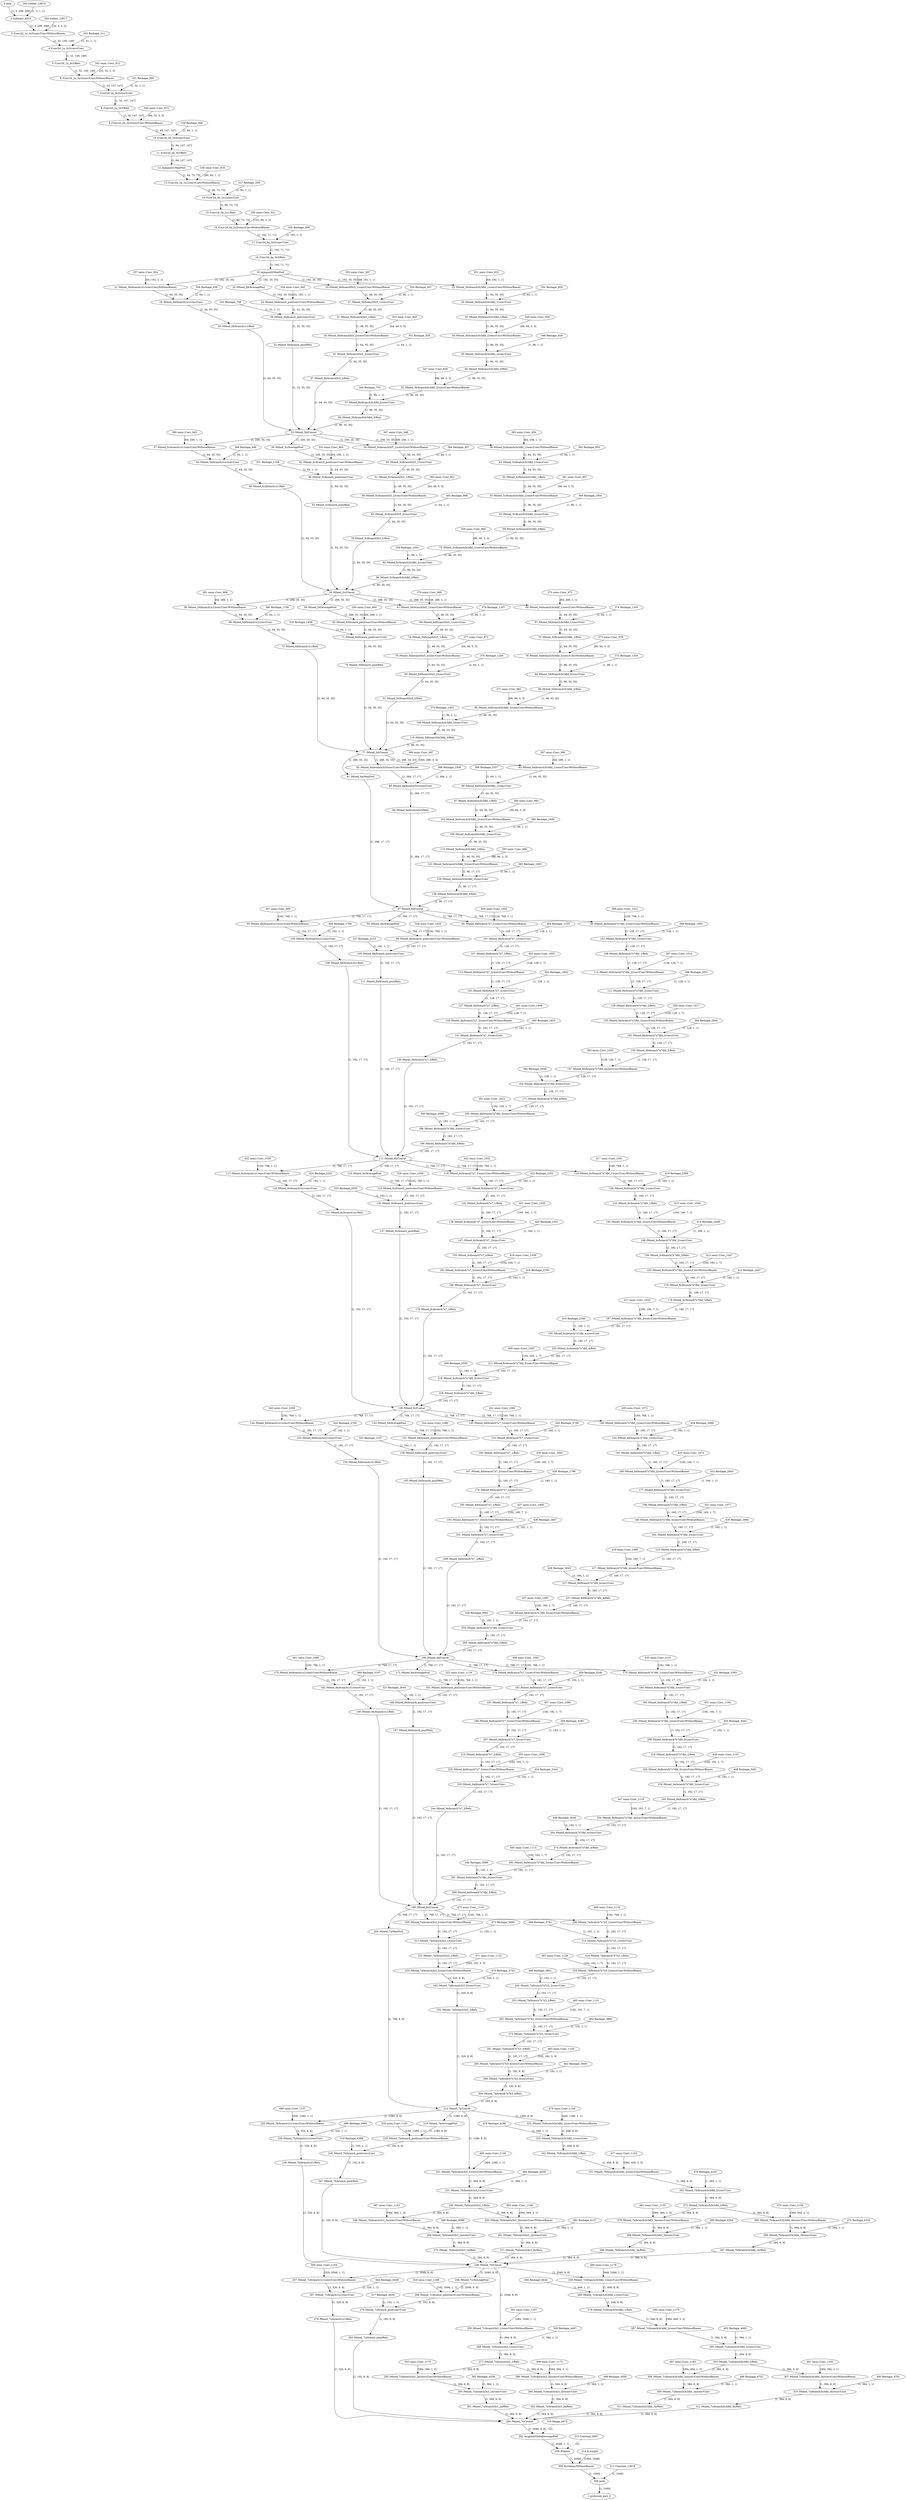 strict digraph  {
"0 data" [id=0, type=nncf_model_input];
"1 prob/sink_port_0" [id=1, type=nncf_model_output];
"2 Subtract_4919" [id=2, type=Subtract];
"3 /Conv2d_1a_3x3/conv/Conv/WithoutBiases" [id=3, type=Convolution];
"4 /Conv2d_1a_3x3/conv/Conv" [id=4, type=Add];
"5 /Conv2d_1a_3x3/Relu" [id=5, type=Relu];
"6 /Conv2d_2a_3x3/conv/Conv/WithoutBiases" [id=6, type=Convolution];
"7 /Conv2d_2a_3x3/conv/Conv" [id=7, type=Add];
"8 /Conv2d_2a_3x3/Relu" [id=8, type=Relu];
"9 /Conv2d_2b_3x3/conv/Conv/WithoutBiases" [id=9, type=Convolution];
"10 /Conv2d_2b_3x3/conv/Conv" [id=10, type=Add];
"11 /Conv2d_2b_3x3/Relu" [id=11, type=Relu];
"12 /maxpool1/MaxPool" [id=12, type=MaxPool];
"13 /Conv2d_3b_1x1/conv/Conv/WithoutBiases" [id=13, type=Convolution];
"14 /Conv2d_3b_1x1/conv/Conv" [id=14, type=Add];
"15 /Conv2d_3b_1x1/Relu" [id=15, type=Relu];
"16 /Conv2d_4a_3x3/conv/Conv/WithoutBiases" [id=16, type=Convolution];
"17 /Conv2d_4a_3x3/conv/Conv" [id=17, type=Add];
"18 /Conv2d_4a_3x3/Relu" [id=18, type=Relu];
"19 /maxpool2/MaxPool" [id=19, type=MaxPool];
"20 /Mixed_5b/AveragePool" [id=20, type=AvgPool];
"21 /Mixed_5b/branch1x1/conv/Conv/WithoutBiases" [id=21, type=Convolution];
"22 /Mixed_5b/branch3x3dbl_1/conv/Conv/WithoutBiases" [id=22, type=Convolution];
"23 /Mixed_5b/branch5x5_1/conv/Conv/WithoutBiases" [id=23, type=Convolution];
"24 /Mixed_5b/branch_pool/conv/Conv/WithoutBiases" [id=24, type=Convolution];
"25 /Mixed_5b/branch1x1/conv/Conv" [id=25, type=Add];
"26 /Mixed_5b/branch3x3dbl_1/conv/Conv" [id=26, type=Add];
"27 /Mixed_5b/branch5x5_1/conv/Conv" [id=27, type=Add];
"28 /Mixed_5b/branch_pool/conv/Conv" [id=28, type=Add];
"29 /Mixed_5b/branch1x1/Relu" [id=29, type=Relu];
"30 /Mixed_5b/branch3x3dbl_1/Relu" [id=30, type=Relu];
"31 /Mixed_5b/branch5x5_1/Relu" [id=31, type=Relu];
"32 /Mixed_5b/branch_pool/Relu" [id=32, type=Relu];
"33 /Mixed_5b/Concat" [id=33, type=Concat];
"34 /Mixed_5b/branch3x3dbl_2/conv/Conv/WithoutBiases" [id=34, type=Convolution];
"35 /Mixed_5b/branch5x5_2/conv/Conv/WithoutBiases" [id=35, type=Convolution];
"36 /Mixed_5c/AveragePool" [id=36, type=AvgPool];
"37 /Mixed_5c/branch1x1/conv/Conv/WithoutBiases" [id=37, type=Convolution];
"38 /Mixed_5c/branch3x3dbl_1/conv/Conv/WithoutBiases" [id=38, type=Convolution];
"39 /Mixed_5c/branch5x5_1/conv/Conv/WithoutBiases" [id=39, type=Convolution];
"40 /Mixed_5b/branch3x3dbl_2/conv/Conv" [id=40, type=Add];
"41 /Mixed_5b/branch5x5_2/conv/Conv" [id=41, type=Add];
"42 /Mixed_5c/branch_pool/conv/Conv/WithoutBiases" [id=42, type=Convolution];
"43 /Mixed_5c/branch1x1/conv/Conv" [id=43, type=Add];
"44 /Mixed_5c/branch3x3dbl_1/conv/Conv" [id=44, type=Add];
"45 /Mixed_5c/branch5x5_1/conv/Conv" [id=45, type=Add];
"46 /Mixed_5b/branch3x3dbl_2/Relu" [id=46, type=Relu];
"47 /Mixed_5b/branch5x5_2/Relu" [id=47, type=Relu];
"48 /Mixed_5c/branch_pool/conv/Conv" [id=48, type=Add];
"49 /Mixed_5c/branch1x1/Relu" [id=49, type=Relu];
"50 /Mixed_5c/branch3x3dbl_1/Relu" [id=50, type=Relu];
"51 /Mixed_5c/branch5x5_1/Relu" [id=51, type=Relu];
"52 /Mixed_5b/branch3x3dbl_3/conv/Conv/WithoutBiases" [id=52, type=Convolution];
"53 /Mixed_5c/branch_pool/Relu" [id=53, type=Relu];
"54 /Mixed_5c/Concat" [id=54, type=Concat];
"55 /Mixed_5c/branch3x3dbl_2/conv/Conv/WithoutBiases" [id=55, type=Convolution];
"56 /Mixed_5c/branch5x5_2/conv/Conv/WithoutBiases" [id=56, type=Convolution];
"57 /Mixed_5b/branch3x3dbl_3/conv/Conv" [id=57, type=Add];
"58 /Mixed_5d/AveragePool" [id=58, type=AvgPool];
"59 /Mixed_5d/branch1x1/conv/Conv/WithoutBiases" [id=59, type=Convolution];
"60 /Mixed_5d/branch3x3dbl_1/conv/Conv/WithoutBiases" [id=60, type=Convolution];
"61 /Mixed_5d/branch5x5_1/conv/Conv/WithoutBiases" [id=61, type=Convolution];
"62 /Mixed_5c/branch3x3dbl_2/conv/Conv" [id=62, type=Add];
"63 /Mixed_5c/branch5x5_2/conv/Conv" [id=63, type=Add];
"64 /Mixed_5b/branch3x3dbl_3/Relu" [id=64, type=Relu];
"65 /Mixed_5d/branch_pool/conv/Conv/WithoutBiases" [id=65, type=Convolution];
"66 /Mixed_5d/branch1x1/conv/Conv" [id=66, type=Add];
"67 /Mixed_5d/branch3x3dbl_1/conv/Conv" [id=67, type=Add];
"68 /Mixed_5d/branch5x5_1/conv/Conv" [id=68, type=Add];
"69 /Mixed_5c/branch3x3dbl_2/Relu" [id=69, type=Relu];
"70 /Mixed_5c/branch5x5_2/Relu" [id=70, type=Relu];
"71 /Mixed_5d/branch_pool/conv/Conv" [id=71, type=Add];
"72 /Mixed_5d/branch1x1/Relu" [id=72, type=Relu];
"73 /Mixed_5d/branch3x3dbl_1/Relu" [id=73, type=Relu];
"74 /Mixed_5d/branch5x5_1/Relu" [id=74, type=Relu];
"75 /Mixed_5c/branch3x3dbl_3/conv/Conv/WithoutBiases" [id=75, type=Convolution];
"76 /Mixed_5d/branch_pool/Relu" [id=76, type=Relu];
"77 /Mixed_5d/Concat" [id=77, type=Concat];
"78 /Mixed_5d/branch3x3dbl_2/conv/Conv/WithoutBiases" [id=78, type=Convolution];
"79 /Mixed_5d/branch5x5_2/conv/Conv/WithoutBiases" [id=79, type=Convolution];
"80 /Mixed_5c/branch3x3dbl_3/conv/Conv" [id=80, type=Add];
"81 /Mixed_6a/MaxPool" [id=81, type=MaxPool];
"82 /Mixed_6a/branch3x3/conv/Conv/WithoutBiases" [id=82, type=Convolution];
"83 /Mixed_6a/branch3x3dbl_1/conv/Conv/WithoutBiases" [id=83, type=Convolution];
"84 /Mixed_5d/branch3x3dbl_2/conv/Conv" [id=84, type=Add];
"85 /Mixed_5d/branch5x5_2/conv/Conv" [id=85, type=Add];
"86 /Mixed_5c/branch3x3dbl_3/Relu" [id=86, type=Relu];
"87 /Mixed_6a/Concat" [id=87, type=Concat];
"88 /Mixed_6a/branch3x3/conv/Conv" [id=88, type=Add];
"89 /Mixed_6a/branch3x3dbl_1/conv/Conv" [id=89, type=Add];
"90 /Mixed_5d/branch3x3dbl_2/Relu" [id=90, type=Relu];
"91 /Mixed_5d/branch5x5_2/Relu" [id=91, type=Relu];
"92 /Mixed_6b/AveragePool" [id=92, type=AvgPool];
"93 /Mixed_6b/branch1x1/conv/Conv/WithoutBiases" [id=93, type=Convolution];
"94 /Mixed_6b/branch7x7_1/conv/Conv/WithoutBiases" [id=94, type=Convolution];
"95 /Mixed_6b/branch7x7dbl_1/conv/Conv/WithoutBiases" [id=95, type=Convolution];
"96 /Mixed_6a/branch3x3/Relu" [id=96, type=Relu];
"97 /Mixed_6a/branch3x3dbl_1/Relu" [id=97, type=Relu];
"98 /Mixed_5d/branch3x3dbl_3/conv/Conv/WithoutBiases" [id=98, type=Convolution];
"99 /Mixed_6b/branch_pool/conv/Conv/WithoutBiases" [id=99, type=Convolution];
"100 /Mixed_6b/branch1x1/conv/Conv" [id=100, type=Add];
"101 /Mixed_6b/branch7x7_1/conv/Conv" [id=101, type=Add];
"102 /Mixed_6b/branch7x7dbl_1/conv/Conv" [id=102, type=Add];
"103 /Mixed_6a/branch3x3dbl_2/conv/Conv/WithoutBiases" [id=103, type=Convolution];
"104 /Mixed_5d/branch3x3dbl_3/conv/Conv" [id=104, type=Add];
"105 /Mixed_6b/branch_pool/conv/Conv" [id=105, type=Add];
"106 /Mixed_6b/branch1x1/Relu" [id=106, type=Relu];
"107 /Mixed_6b/branch7x7_1/Relu" [id=107, type=Relu];
"108 /Mixed_6b/branch7x7dbl_1/Relu" [id=108, type=Relu];
"109 /Mixed_6a/branch3x3dbl_2/conv/Conv" [id=109, type=Add];
"110 /Mixed_5d/branch3x3dbl_3/Relu" [id=110, type=Relu];
"111 /Mixed_6b/branch_pool/Relu" [id=111, type=Relu];
"112 /Mixed_6b/Concat" [id=112, type=Concat];
"113 /Mixed_6b/branch7x7_2/conv/Conv/WithoutBiases" [id=113, type=Convolution];
"114 /Mixed_6b/branch7x7dbl_2/conv/Conv/WithoutBiases" [id=114, type=Convolution];
"115 /Mixed_6a/branch3x3dbl_2/Relu" [id=115, type=Relu];
"116 /Mixed_6c/AveragePool" [id=116, type=AvgPool];
"117 /Mixed_6c/branch1x1/conv/Conv/WithoutBiases" [id=117, type=Convolution];
"118 /Mixed_6c/branch7x7_1/conv/Conv/WithoutBiases" [id=118, type=Convolution];
"119 /Mixed_6c/branch7x7dbl_1/conv/Conv/WithoutBiases" [id=119, type=Convolution];
"120 /Mixed_6b/branch7x7_2/conv/Conv" [id=120, type=Add];
"121 /Mixed_6b/branch7x7dbl_2/conv/Conv" [id=121, type=Add];
"122 /Mixed_6a/branch3x3dbl_3/conv/Conv/WithoutBiases" [id=122, type=Convolution];
"123 /Mixed_6c/branch_pool/conv/Conv/WithoutBiases" [id=123, type=Convolution];
"124 /Mixed_6c/branch1x1/conv/Conv" [id=124, type=Add];
"125 /Mixed_6c/branch7x7_1/conv/Conv" [id=125, type=Add];
"126 /Mixed_6c/branch7x7dbl_1/conv/Conv" [id=126, type=Add];
"127 /Mixed_6b/branch7x7_2/Relu" [id=127, type=Relu];
"128 /Mixed_6b/branch7x7dbl_2/Relu" [id=128, type=Relu];
"129 /Mixed_6a/branch3x3dbl_3/conv/Conv" [id=129, type=Add];
"130 /Mixed_6c/branch_pool/conv/Conv" [id=130, type=Add];
"131 /Mixed_6c/branch1x1/Relu" [id=131, type=Relu];
"132 /Mixed_6c/branch7x7_1/Relu" [id=132, type=Relu];
"133 /Mixed_6c/branch7x7dbl_1/Relu" [id=133, type=Relu];
"134 /Mixed_6b/branch7x7_3/conv/Conv/WithoutBiases" [id=134, type=Convolution];
"135 /Mixed_6b/branch7x7dbl_3/conv/Conv/WithoutBiases" [id=135, type=Convolution];
"136 /Mixed_6a/branch3x3dbl_3/Relu" [id=136, type=Relu];
"137 /Mixed_6c/branch_pool/Relu" [id=137, type=Relu];
"138 /Mixed_6c/Concat" [id=138, type=Concat];
"139 /Mixed_6c/branch7x7_2/conv/Conv/WithoutBiases" [id=139, type=Convolution];
"140 /Mixed_6c/branch7x7dbl_2/conv/Conv/WithoutBiases" [id=140, type=Convolution];
"141 /Mixed_6b/branch7x7_3/conv/Conv" [id=141, type=Add];
"142 /Mixed_6b/branch7x7dbl_3/conv/Conv" [id=142, type=Add];
"143 /Mixed_6d/AveragePool" [id=143, type=AvgPool];
"144 /Mixed_6d/branch1x1/conv/Conv/WithoutBiases" [id=144, type=Convolution];
"145 /Mixed_6d/branch7x7_1/conv/Conv/WithoutBiases" [id=145, type=Convolution];
"146 /Mixed_6d/branch7x7dbl_1/conv/Conv/WithoutBiases" [id=146, type=Convolution];
"147 /Mixed_6c/branch7x7_2/conv/Conv" [id=147, type=Add];
"148 /Mixed_6c/branch7x7dbl_2/conv/Conv" [id=148, type=Add];
"149 /Mixed_6b/branch7x7_3/Relu" [id=149, type=Relu];
"150 /Mixed_6b/branch7x7dbl_3/Relu" [id=150, type=Relu];
"151 /Mixed_6d/branch_pool/conv/Conv/WithoutBiases" [id=151, type=Convolution];
"152 /Mixed_6d/branch1x1/conv/Conv" [id=152, type=Add];
"153 /Mixed_6d/branch7x7_1/conv/Conv" [id=153, type=Add];
"154 /Mixed_6d/branch7x7dbl_1/conv/Conv" [id=154, type=Add];
"155 /Mixed_6c/branch7x7_2/Relu" [id=155, type=Relu];
"156 /Mixed_6c/branch7x7dbl_2/Relu" [id=156, type=Relu];
"157 /Mixed_6b/branch7x7dbl_4/conv/Conv/WithoutBiases" [id=157, type=Convolution];
"158 /Mixed_6d/branch_pool/conv/Conv" [id=158, type=Add];
"159 /Mixed_6d/branch1x1/Relu" [id=159, type=Relu];
"160 /Mixed_6d/branch7x7_1/Relu" [id=160, type=Relu];
"161 /Mixed_6d/branch7x7dbl_1/Relu" [id=161, type=Relu];
"162 /Mixed_6c/branch7x7_3/conv/Conv/WithoutBiases" [id=162, type=Convolution];
"163 /Mixed_6c/branch7x7dbl_3/conv/Conv/WithoutBiases" [id=163, type=Convolution];
"164 /Mixed_6b/branch7x7dbl_4/conv/Conv" [id=164, type=Add];
"165 /Mixed_6d/branch_pool/Relu" [id=165, type=Relu];
"166 /Mixed_6d/Concat" [id=166, type=Concat];
"167 /Mixed_6d/branch7x7_2/conv/Conv/WithoutBiases" [id=167, type=Convolution];
"168 /Mixed_6d/branch7x7dbl_2/conv/Conv/WithoutBiases" [id=168, type=Convolution];
"169 /Mixed_6c/branch7x7_3/conv/Conv" [id=169, type=Add];
"170 /Mixed_6c/branch7x7dbl_3/conv/Conv" [id=170, type=Add];
"171 /Mixed_6b/branch7x7dbl_4/Relu" [id=171, type=Relu];
"172 /Mixed_6e/AveragePool" [id=172, type=AvgPool];
"173 /Mixed_6e/branch1x1/conv/Conv/WithoutBiases" [id=173, type=Convolution];
"174 /Mixed_6e/branch7x7_1/conv/Conv/WithoutBiases" [id=174, type=Convolution];
"175 /Mixed_6e/branch7x7dbl_1/conv/Conv/WithoutBiases" [id=175, type=Convolution];
"176 /Mixed_6d/branch7x7_2/conv/Conv" [id=176, type=Add];
"177 /Mixed_6d/branch7x7dbl_2/conv/Conv" [id=177, type=Add];
"178 /Mixed_6c/branch7x7_3/Relu" [id=178, type=Relu];
"179 /Mixed_6c/branch7x7dbl_3/Relu" [id=179, type=Relu];
"180 /Mixed_6b/branch7x7dbl_5/conv/Conv/WithoutBiases" [id=180, type=Convolution];
"181 /Mixed_6e/branch_pool/conv/Conv/WithoutBiases" [id=181, type=Convolution];
"182 /Mixed_6e/branch1x1/conv/Conv" [id=182, type=Add];
"183 /Mixed_6e/branch7x7_1/conv/Conv" [id=183, type=Add];
"184 /Mixed_6e/branch7x7dbl_1/conv/Conv" [id=184, type=Add];
"185 /Mixed_6d/branch7x7_2/Relu" [id=185, type=Relu];
"186 /Mixed_6d/branch7x7dbl_2/Relu" [id=186, type=Relu];
"187 /Mixed_6c/branch7x7dbl_4/conv/Conv/WithoutBiases" [id=187, type=Convolution];
"188 /Mixed_6b/branch7x7dbl_5/conv/Conv" [id=188, type=Add];
"189 /Mixed_6e/branch_pool/conv/Conv" [id=189, type=Add];
"190 /Mixed_6e/branch1x1/Relu" [id=190, type=Relu];
"191 /Mixed_6e/branch7x7_1/Relu" [id=191, type=Relu];
"192 /Mixed_6e/branch7x7dbl_1/Relu" [id=192, type=Relu];
"193 /Mixed_6d/branch7x7_3/conv/Conv/WithoutBiases" [id=193, type=Convolution];
"194 /Mixed_6d/branch7x7dbl_3/conv/Conv/WithoutBiases" [id=194, type=Convolution];
"195 /Mixed_6c/branch7x7dbl_4/conv/Conv" [id=195, type=Add];
"196 /Mixed_6b/branch7x7dbl_5/Relu" [id=196, type=Relu];
"197 /Mixed_6e/branch_pool/Relu" [id=197, type=Relu];
"198 /Mixed_6e/Concat" [id=198, type=Concat];
"199 /Mixed_6e/branch7x7_2/conv/Conv/WithoutBiases" [id=199, type=Convolution];
"200 /Mixed_6e/branch7x7dbl_2/conv/Conv/WithoutBiases" [id=200, type=Convolution];
"201 /Mixed_6d/branch7x7_3/conv/Conv" [id=201, type=Add];
"202 /Mixed_6d/branch7x7dbl_3/conv/Conv" [id=202, type=Add];
"203 /Mixed_6c/branch7x7dbl_4/Relu" [id=203, type=Relu];
"204 /Mixed_7a/MaxPool" [id=204, type=MaxPool];
"205 /Mixed_7a/branch3x3_1/conv/Conv/WithoutBiases" [id=205, type=Convolution];
"206 /Mixed_7a/branch7x7x3_1/conv/Conv/WithoutBiases" [id=206, type=Convolution];
"207 /Mixed_6e/branch7x7_2/conv/Conv" [id=207, type=Add];
"208 /Mixed_6e/branch7x7dbl_2/conv/Conv" [id=208, type=Add];
"209 /Mixed_6d/branch7x7_3/Relu" [id=209, type=Relu];
"210 /Mixed_6d/branch7x7dbl_3/Relu" [id=210, type=Relu];
"211 /Mixed_6c/branch7x7dbl_5/conv/Conv/WithoutBiases" [id=211, type=Convolution];
"212 /Mixed_7a/Concat" [id=212, type=Concat];
"213 /Mixed_7a/branch3x3_1/conv/Conv" [id=213, type=Add];
"214 /Mixed_7a/branch7x7x3_1/conv/Conv" [id=214, type=Add];
"215 /Mixed_6e/branch7x7_2/Relu" [id=215, type=Relu];
"216 /Mixed_6e/branch7x7dbl_2/Relu" [id=216, type=Relu];
"217 /Mixed_6d/branch7x7dbl_4/conv/Conv/WithoutBiases" [id=217, type=Convolution];
"218 /Mixed_6c/branch7x7dbl_5/conv/Conv" [id=218, type=Add];
"219 /Mixed_7b/AveragePool" [id=219, type=AvgPool];
"220 /Mixed_7b/branch1x1/conv/Conv/WithoutBiases" [id=220, type=Convolution];
"221 /Mixed_7b/branch3x3_1/conv/Conv/WithoutBiases" [id=221, type=Convolution];
"222 /Mixed_7b/branch3x3dbl_1/conv/Conv/WithoutBiases" [id=222, type=Convolution];
"223 /Mixed_7a/branch3x3_1/Relu" [id=223, type=Relu];
"224 /Mixed_7a/branch7x7x3_1/Relu" [id=224, type=Relu];
"225 /Mixed_6e/branch7x7_3/conv/Conv/WithoutBiases" [id=225, type=Convolution];
"226 /Mixed_6e/branch7x7dbl_3/conv/Conv/WithoutBiases" [id=226, type=Convolution];
"227 /Mixed_6d/branch7x7dbl_4/conv/Conv" [id=227, type=Add];
"228 /Mixed_6c/branch7x7dbl_5/Relu" [id=228, type=Relu];
"229 /Mixed_7b/branch_pool/conv/Conv/WithoutBiases" [id=229, type=Convolution];
"230 /Mixed_7b/branch1x1/conv/Conv" [id=230, type=Add];
"231 /Mixed_7b/branch3x3_1/conv/Conv" [id=231, type=Add];
"232 /Mixed_7b/branch3x3dbl_1/conv/Conv" [id=232, type=Add];
"233 /Mixed_7a/branch3x3_2/conv/Conv/WithoutBiases" [id=233, type=Convolution];
"234 /Mixed_7a/branch7x7x3_2/conv/Conv/WithoutBiases" [id=234, type=Convolution];
"235 /Mixed_6e/branch7x7_3/conv/Conv" [id=235, type=Add];
"236 /Mixed_6e/branch7x7dbl_3/conv/Conv" [id=236, type=Add];
"237 /Mixed_6d/branch7x7dbl_4/Relu" [id=237, type=Relu];
"238 /Mixed_7b/branch_pool/conv/Conv" [id=238, type=Add];
"239 /Mixed_7b/branch1x1/Relu" [id=239, type=Relu];
"240 /Mixed_7b/branch3x3_1/Relu" [id=240, type=Relu];
"241 /Mixed_7b/branch3x3dbl_1/Relu" [id=241, type=Relu];
"242 /Mixed_7a/branch3x3_2/conv/Conv" [id=242, type=Add];
"243 /Mixed_7a/branch7x7x3_2/conv/Conv" [id=243, type=Add];
"244 /Mixed_6e/branch7x7_3/Relu" [id=244, type=Relu];
"245 /Mixed_6e/branch7x7dbl_3/Relu" [id=245, type=Relu];
"246 /Mixed_6d/branch7x7dbl_5/conv/Conv/WithoutBiases" [id=246, type=Convolution];
"247 /Mixed_7b/branch_pool/Relu" [id=247, type=Relu];
"248 /Mixed_7b/Concat" [id=248, type=Concat];
"249 /Mixed_7b/branch3x3_2a/conv/Conv/WithoutBiases" [id=249, type=Convolution];
"250 /Mixed_7b/branch3x3_2b/conv/Conv/WithoutBiases" [id=250, type=Convolution];
"251 /Mixed_7b/branch3x3dbl_2/conv/Conv/WithoutBiases" [id=251, type=Convolution];
"252 /Mixed_7a/branch3x3_2/Relu" [id=252, type=Relu];
"253 /Mixed_7a/branch7x7x3_2/Relu" [id=253, type=Relu];
"254 /Mixed_6e/branch7x7dbl_4/conv/Conv/WithoutBiases" [id=254, type=Convolution];
"255 /Mixed_6d/branch7x7dbl_5/conv/Conv" [id=255, type=Add];
"256 /Mixed_7c/AveragePool" [id=256, type=AvgPool];
"257 /Mixed_7c/branch1x1/conv/Conv/WithoutBiases" [id=257, type=Convolution];
"258 /Mixed_7c/branch3x3_1/conv/Conv/WithoutBiases" [id=258, type=Convolution];
"259 /Mixed_7c/branch3x3dbl_1/conv/Conv/WithoutBiases" [id=259, type=Convolution];
"260 /Mixed_7b/branch3x3_2a/conv/Conv" [id=260, type=Add];
"261 /Mixed_7b/branch3x3_2b/conv/Conv" [id=261, type=Add];
"262 /Mixed_7b/branch3x3dbl_2/conv/Conv" [id=262, type=Add];
"263 /Mixed_7a/branch7x7x3_3/conv/Conv/WithoutBiases" [id=263, type=Convolution];
"264 /Mixed_6e/branch7x7dbl_4/conv/Conv" [id=264, type=Add];
"265 /Mixed_6d/branch7x7dbl_5/Relu" [id=265, type=Relu];
"266 /Mixed_7c/branch_pool/conv/Conv/WithoutBiases" [id=266, type=Convolution];
"267 /Mixed_7c/branch1x1/conv/Conv" [id=267, type=Add];
"268 /Mixed_7c/branch3x3_1/conv/Conv" [id=268, type=Add];
"269 /Mixed_7c/branch3x3dbl_1/conv/Conv" [id=269, type=Add];
"270 /Mixed_7b/branch3x3_2a/Relu" [id=270, type=Relu];
"271 /Mixed_7b/branch3x3_2b/Relu" [id=271, type=Relu];
"272 /Mixed_7b/branch3x3dbl_2/Relu" [id=272, type=Relu];
"273 /Mixed_7a/branch7x7x3_3/conv/Conv" [id=273, type=Add];
"274 /Mixed_6e/branch7x7dbl_4/Relu" [id=274, type=Relu];
"275 /Mixed_7c/branch_pool/conv/Conv" [id=275, type=Add];
"276 /Mixed_7c/branch1x1/Relu" [id=276, type=Relu];
"277 /Mixed_7c/branch3x3_1/Relu" [id=277, type=Relu];
"278 /Mixed_7c/branch3x3dbl_1/Relu" [id=278, type=Relu];
"279 /Mixed_7b/branch3x3dbl_3a/conv/Conv/WithoutBiases" [id=279, type=Convolution];
"280 /Mixed_7b/branch3x3dbl_3b/conv/Conv/WithoutBiases" [id=280, type=Convolution];
"281 /Mixed_7a/branch7x7x3_3/Relu" [id=281, type=Relu];
"282 /Mixed_6e/branch7x7dbl_5/conv/Conv/WithoutBiases" [id=282, type=Convolution];
"283 /Mixed_7c/branch_pool/Relu" [id=283, type=Relu];
"284 /Mixed_7c/Concat" [id=284, type=Concat];
"285 /Mixed_7c/branch3x3_2a/conv/Conv/WithoutBiases" [id=285, type=Convolution];
"286 /Mixed_7c/branch3x3_2b/conv/Conv/WithoutBiases" [id=286, type=Convolution];
"287 /Mixed_7c/branch3x3dbl_2/conv/Conv/WithoutBiases" [id=287, type=Convolution];
"288 /Mixed_7b/branch3x3dbl_3a/conv/Conv" [id=288, type=Add];
"289 /Mixed_7b/branch3x3dbl_3b/conv/Conv" [id=289, type=Add];
"290 /Mixed_7a/branch7x7x3_4/conv/Conv/WithoutBiases" [id=290, type=Convolution];
"291 /Mixed_6e/branch7x7dbl_5/conv/Conv" [id=291, type=Add];
"292 /avgpool/GlobalAveragePool" [id=292, type=ReduceMean];
"293 /Mixed_7c/branch3x3_2a/conv/Conv" [id=293, type=Add];
"294 /Mixed_7c/branch3x3_2b/conv/Conv" [id=294, type=Add];
"295 /Mixed_7c/branch3x3dbl_2/conv/Conv" [id=295, type=Add];
"296 /Mixed_7b/branch3x3dbl_3a/Relu" [id=296, type=Relu];
"297 /Mixed_7b/branch3x3dbl_3b/Relu" [id=297, type=Relu];
"298 /Mixed_7a/branch7x7x3_4/conv/Conv" [id=298, type=Add];
"299 /Mixed_6e/branch7x7dbl_5/Relu" [id=299, type=Relu];
"300 /Flatten" [id=300, type=Reshape];
"301 /Mixed_7c/branch3x3_2a/Relu" [id=301, type=Relu];
"302 /Mixed_7c/branch3x3_2b/Relu" [id=302, type=Relu];
"303 /Mixed_7c/branch3x3dbl_2/Relu" [id=303, type=Relu];
"304 /Mixed_7a/branch7x7x3_4/Relu" [id=304, type=Relu];
"305 /fc/Gemm/WithoutBiases" [id=305, type=MatMul];
"306 /Mixed_7c/branch3x3dbl_3a/conv/Conv/WithoutBiases" [id=306, type=Convolution];
"307 /Mixed_7c/branch3x3dbl_3b/conv/Conv/WithoutBiases" [id=307, type=Convolution];
"308 prob" [id=308, type=Add];
"309 /Mixed_7c/branch3x3dbl_3a/conv/Conv" [id=309, type=Add];
"310 /Mixed_7c/branch3x3dbl_3b/conv/Conv" [id=310, type=Add];
"311 /Mixed_7c/branch3x3dbl_3a/Relu" [id=311, type=Relu];
"312 /Mixed_7c/branch3x3dbl_3b/Relu" [id=312, type=Relu];
"313 Constant_13818" [id=313, type=Constant];
"314 fc.weight" [id=314, type=Constant];
"315 Constant_4897" [id=315, type=Constant];
"316 Range_4872" [id=316, type=Constant];
"317 Reshape_4836" [id=317, type=Constant];
"318 onnx^^Conv_1188" [id=318, label="318 onnx::Conv_1188", type=Constant];
"319 Reshape_4388" [id=319, type=Constant];
"320 onnx^^Conv_1161" [id=320, label="320 onnx::Conv_1161", type=Constant];
"321 Reshape_3644" [id=321, type=Constant];
"322 onnx^^Conv_1116" [id=322, label="322 onnx::Conv_1116", type=Constant];
"323 Reshape_3147" [id=323, type=Constant];
"324 onnx^^Conv_1086" [id=324, label="324 onnx::Conv_1086", type=Constant];
"325 Reshape_2650" [id=325, type=Constant];
"326 onnx^^Conv_1056" [id=326, label="326 onnx::Conv_1056", type=Constant];
"327 Reshape_2153" [id=327, type=Constant];
"328 onnx^^Conv_1026" [id=328, label="328 onnx::Conv_1026", type=Constant];
"329 Reshape_1458" [id=329, type=Constant];
"330 onnx^^Conv_984" [id=330, label="330 onnx::Conv_984", type=Constant];
"331 Reshape_1108" [id=331, type=Constant];
"332 onnx^^Conv_963" [id=332, label="332 onnx::Conv_963", type=Constant];
"333 Reshape_758" [id=333, type=Constant];
"334 onnx^^Conv_942" [id=334, label="334 onnx::Conv_942", type=Constant];
"335 Reshape_408" [id=335, type=Constant];
"336 onnx^^Conv_921" [id=336, label="336 onnx::Conv_921", type=Constant];
"337 Reshape_359" [id=337, type=Constant];
"338 onnx^^Conv_918" [id=338, label="338 onnx::Conv_918", type=Constant];
"339 Reshape_309" [id=339, type=Constant];
"340 onnx^^Conv_915" [id=340, label="340 onnx::Conv_915", type=Constant];
"341 Reshape_260" [id=341, type=Constant];
"342 onnx^^Conv_912" [id=342, label="342 onnx::Conv_912", type=Constant];
"343 Reshape_211" [id=343, type=Constant];
"344 Gather_13817" [id=344, type=Constant];
"345 Gather_13814" [id=345, type=Constant];
"346 Reshape_703" [id=346, type=Constant];
"347 onnx^^Conv_939" [id=347, label="347 onnx::Conv_939", type=Constant];
"348 Reshape_654" [id=348, type=Constant];
"349 onnx^^Conv_936" [id=349, label="349 onnx::Conv_936", type=Constant];
"350 Reshape_605" [id=350, type=Constant];
"351 onnx^^Conv_933" [id=351, label="351 onnx::Conv_933", type=Constant];
"352 Reshape_556" [id=352, type=Constant];
"353 onnx^^Conv_930" [id=353, label="353 onnx::Conv_930", type=Constant];
"354 Reshape_507" [id=354, type=Constant];
"355 onnx^^Conv_927" [id=355, label="355 onnx::Conv_927", type=Constant];
"356 Reshape_458" [id=356, type=Constant];
"357 onnx^^Conv_924" [id=357, label="357 onnx::Conv_924", type=Constant];
"358 Reshape_1053" [id=358, type=Constant];
"359 onnx^^Conv_960" [id=359, label="359 onnx::Conv_960", type=Constant];
"360 Reshape_1004" [id=360, type=Constant];
"361 onnx^^Conv_957" [id=361, label="361 onnx::Conv_957", type=Constant];
"362 Reshape_955" [id=362, type=Constant];
"363 onnx^^Conv_954" [id=363, label="363 onnx::Conv_954", type=Constant];
"364 Reshape_906" [id=364, type=Constant];
"365 onnx^^Conv_951" [id=365, label="365 onnx::Conv_951", type=Constant];
"366 Reshape_857" [id=366, type=Constant];
"367 onnx^^Conv_948" [id=367, label="367 onnx::Conv_948", type=Constant];
"368 Reshape_808" [id=368, type=Constant];
"369 onnx^^Conv_945" [id=369, label="369 onnx::Conv_945", type=Constant];
"370 Reshape_1403" [id=370, type=Constant];
"371 onnx^^Conv_981" [id=371, label="371 onnx::Conv_981", type=Constant];
"372 Reshape_1354" [id=372, type=Constant];
"373 onnx^^Conv_978" [id=373, label="373 onnx::Conv_978", type=Constant];
"374 Reshape_1305" [id=374, type=Constant];
"375 onnx^^Conv_975" [id=375, label="375 onnx::Conv_975", type=Constant];
"376 Reshape_1256" [id=376, type=Constant];
"377 onnx^^Conv_972" [id=377, label="377 onnx::Conv_972", type=Constant];
"378 Reshape_1207" [id=378, type=Constant];
"379 onnx^^Conv_969" [id=379, label="379 onnx::Conv_969", type=Constant];
"380 Reshape_1158" [id=380, type=Constant];
"381 onnx^^Conv_966" [id=381, label="381 onnx::Conv_966", type=Constant];
"382 Reshape_1655" [id=382, type=Constant];
"383 onnx^^Conv_996" [id=383, label="383 onnx::Conv_996", type=Constant];
"384 Reshape_1606" [id=384, type=Constant];
"385 onnx^^Conv_993" [id=385, label="385 onnx::Conv_993", type=Constant];
"386 Reshape_1557" [id=386, type=Constant];
"387 onnx^^Conv_990" [id=387, label="387 onnx::Conv_990", type=Constant];
"388 Reshape_1508" [id=388, type=Constant];
"389 onnx^^Conv_987" [id=389, label="389 onnx::Conv_987", type=Constant];
"390 Reshape_2098" [id=390, type=Constant];
"391 onnx^^Conv_1023" [id=391, label="391 onnx::Conv_1023", type=Constant];
"392 Reshape_2049" [id=392, type=Constant];
"393 onnx^^Conv_1020" [id=393, label="393 onnx::Conv_1020", type=Constant];
"394 Reshape_2000" [id=394, type=Constant];
"395 onnx^^Conv_1017" [id=395, label="395 onnx::Conv_1017", type=Constant];
"396 Reshape_1951" [id=396, type=Constant];
"397 onnx^^Conv_1014" [id=397, label="397 onnx::Conv_1014", type=Constant];
"398 Reshape_1902" [id=398, type=Constant];
"399 onnx^^Conv_1011" [id=399, label="399 onnx::Conv_1011", type=Constant];
"400 Reshape_1853" [id=400, type=Constant];
"401 onnx^^Conv_1008" [id=401, label="401 onnx::Conv_1008", type=Constant];
"402 Reshape_1804" [id=402, type=Constant];
"403 onnx^^Conv_1005" [id=403, label="403 onnx::Conv_1005", type=Constant];
"404 Reshape_1755" [id=404, type=Constant];
"405 onnx^^Conv_1002" [id=405, label="405 onnx::Conv_1002", type=Constant];
"406 Reshape_1706" [id=406, type=Constant];
"407 onnx^^Conv_999" [id=407, label="407 onnx::Conv_999", type=Constant];
"408 Reshape_2595" [id=408, type=Constant];
"409 onnx^^Conv_1053" [id=409, label="409 onnx::Conv_1053", type=Constant];
"410 Reshape_2546" [id=410, type=Constant];
"411 onnx^^Conv_1050" [id=411, label="411 onnx::Conv_1050", type=Constant];
"412 Reshape_2497" [id=412, type=Constant];
"413 onnx^^Conv_1047" [id=413, label="413 onnx::Conv_1047", type=Constant];
"414 Reshape_2448" [id=414, type=Constant];
"415 onnx^^Conv_1044" [id=415, label="415 onnx::Conv_1044", type=Constant];
"416 Reshape_2399" [id=416, type=Constant];
"417 onnx^^Conv_1041" [id=417, label="417 onnx::Conv_1041", type=Constant];
"418 Reshape_2350" [id=418, type=Constant];
"419 onnx^^Conv_1038" [id=419, label="419 onnx::Conv_1038", type=Constant];
"420 Reshape_2301" [id=420, type=Constant];
"421 onnx^^Conv_1035" [id=421, label="421 onnx::Conv_1035", type=Constant];
"422 Reshape_2252" [id=422, type=Constant];
"423 onnx^^Conv_1032" [id=423, label="423 onnx::Conv_1032", type=Constant];
"424 Reshape_2203" [id=424, type=Constant];
"425 onnx^^Conv_1029" [id=425, label="425 onnx::Conv_1029", type=Constant];
"426 Reshape_3092" [id=426, type=Constant];
"427 onnx^^Conv_1083" [id=427, label="427 onnx::Conv_1083", type=Constant];
"428 Reshape_3043" [id=428, type=Constant];
"429 onnx^^Conv_1080" [id=429, label="429 onnx::Conv_1080", type=Constant];
"430 Reshape_2994" [id=430, type=Constant];
"431 onnx^^Conv_1077" [id=431, label="431 onnx::Conv_1077", type=Constant];
"432 Reshape_2945" [id=432, type=Constant];
"433 onnx^^Conv_1074" [id=433, label="433 onnx::Conv_1074", type=Constant];
"434 Reshape_2896" [id=434, type=Constant];
"435 onnx^^Conv_1071" [id=435, label="435 onnx::Conv_1071", type=Constant];
"436 Reshape_2847" [id=436, type=Constant];
"437 onnx^^Conv_1068" [id=437, label="437 onnx::Conv_1068", type=Constant];
"438 Reshape_2798" [id=438, type=Constant];
"439 onnx^^Conv_1065" [id=439, label="439 onnx::Conv_1065", type=Constant];
"440 Reshape_2749" [id=440, type=Constant];
"441 onnx^^Conv_1062" [id=441, label="441 onnx::Conv_1062", type=Constant];
"442 Reshape_2700" [id=442, type=Constant];
"443 onnx^^Conv_1059" [id=443, label="443 onnx::Conv_1059", type=Constant];
"444 Reshape_3589" [id=444, type=Constant];
"445 onnx^^Conv_1113" [id=445, label="445 onnx::Conv_1113", type=Constant];
"446 Reshape_3540" [id=446, type=Constant];
"447 onnx^^Conv_1110" [id=447, label="447 onnx::Conv_1110", type=Constant];
"448 Reshape_3491" [id=448, type=Constant];
"449 onnx^^Conv_1107" [id=449, label="449 onnx::Conv_1107", type=Constant];
"450 Reshape_3442" [id=450, type=Constant];
"451 onnx^^Conv_1104" [id=451, label="451 onnx::Conv_1104", type=Constant];
"452 Reshape_3393" [id=452, type=Constant];
"453 onnx^^Conv_1101" [id=453, label="453 onnx::Conv_1101", type=Constant];
"454 Reshape_3344" [id=454, type=Constant];
"455 onnx^^Conv_1098" [id=455, label="455 onnx::Conv_1098", type=Constant];
"456 Reshape_3295" [id=456, type=Constant];
"457 onnx^^Conv_1095" [id=457, label="457 onnx::Conv_1095", type=Constant];
"458 Reshape_3246" [id=458, type=Constant];
"459 onnx^^Conv_1092" [id=459, label="459 onnx::Conv_1092", type=Constant];
"460 Reshape_3197" [id=460, type=Constant];
"461 onnx^^Conv_1089" [id=461, label="461 onnx::Conv_1089", type=Constant];
"462 Reshape_3939" [id=462, type=Constant];
"463 onnx^^Conv_1134" [id=463, label="463 onnx::Conv_1134", type=Constant];
"464 Reshape_3890" [id=464, type=Constant];
"465 onnx^^Conv_1131" [id=465, label="465 onnx::Conv_1131", type=Constant];
"466 Reshape_3841" [id=466, type=Constant];
"467 onnx^^Conv_1128" [id=467, label="467 onnx::Conv_1128", type=Constant];
"468 Reshape_3792" [id=468, type=Constant];
"469 onnx^^Conv_1125" [id=469, label="469 onnx::Conv_1125", type=Constant];
"470 Reshape_3743" [id=470, type=Constant];
"471 onnx^^Conv_1122" [id=471, label="471 onnx::Conv_1122", type=Constant];
"472 Reshape_3694" [id=472, type=Constant];
"473 onnx^^Conv_1119" [id=473, label="473 onnx::Conv_1119", type=Constant];
"474 Reshape_4333" [id=474, type=Constant];
"475 onnx^^Conv_1158" [id=475, label="475 onnx::Conv_1158", type=Constant];
"476 Reshape_4235" [id=476, type=Constant];
"477 onnx^^Conv_1152" [id=477, label="477 onnx::Conv_1152", type=Constant];
"478 Reshape_4186" [id=478, type=Constant];
"479 onnx^^Conv_1149" [id=479, label="479 onnx::Conv_1149", type=Constant];
"480 Reshape_4284" [id=480, type=Constant];
"481 onnx^^Conv_1155" [id=481, label="481 onnx::Conv_1155", type=Constant];
"482 Reshape_4137" [id=482, type=Constant];
"483 onnx^^Conv_1146" [id=483, label="483 onnx::Conv_1146", type=Constant];
"484 Reshape_4039" [id=484, type=Constant];
"485 onnx^^Conv_1140" [id=485, label="485 onnx::Conv_1140", type=Constant];
"486 Reshape_4088" [id=486, type=Constant];
"487 onnx^^Conv_1143" [id=487, label="487 onnx::Conv_1143", type=Constant];
"488 Reshape_3990" [id=488, type=Constant];
"489 onnx^^Conv_1137" [id=489, label="489 onnx::Conv_1137", type=Constant];
"490 Reshape_4781" [id=490, type=Constant];
"491 onnx^^Conv_1185" [id=491, label="491 onnx::Conv_1185", type=Constant];
"492 Reshape_4683" [id=492, type=Constant];
"493 onnx^^Conv_1179" [id=493, label="493 onnx::Conv_1179", type=Constant];
"494 Reshape_4634" [id=494, type=Constant];
"495 onnx^^Conv_1176" [id=495, label="495 onnx::Conv_1176", type=Constant];
"496 Reshape_4732" [id=496, type=Constant];
"497 onnx^^Conv_1182" [id=497, label="497 onnx::Conv_1182", type=Constant];
"498 Reshape_4585" [id=498, type=Constant];
"499 onnx^^Conv_1173" [id=499, label="499 onnx::Conv_1173", type=Constant];
"500 Reshape_4487" [id=500, type=Constant];
"501 onnx^^Conv_1167" [id=501, label="501 onnx::Conv_1167", type=Constant];
"502 Reshape_4536" [id=502, type=Constant];
"503 onnx^^Conv_1170" [id=503, label="503 onnx::Conv_1170", type=Constant];
"504 Reshape_4438" [id=504, type=Constant];
"505 onnx^^Conv_1164" [id=505, label="505 onnx::Conv_1164", type=Constant];
"0 data" -> "2 Subtract_4919"  [label="[1, 3, 299, 299]", style=solid];
"2 Subtract_4919" -> "3 /Conv2d_1a_3x3/conv/Conv/WithoutBiases"  [label="[1, 3, 299, 299]", style=solid];
"3 /Conv2d_1a_3x3/conv/Conv/WithoutBiases" -> "4 /Conv2d_1a_3x3/conv/Conv"  [label="[1, 32, 149, 149]", style=solid];
"4 /Conv2d_1a_3x3/conv/Conv" -> "5 /Conv2d_1a_3x3/Relu"  [label="[1, 32, 149, 149]", style=solid];
"5 /Conv2d_1a_3x3/Relu" -> "6 /Conv2d_2a_3x3/conv/Conv/WithoutBiases"  [label="[1, 32, 149, 149]", style=solid];
"6 /Conv2d_2a_3x3/conv/Conv/WithoutBiases" -> "7 /Conv2d_2a_3x3/conv/Conv"  [label="[1, 32, 147, 147]", style=solid];
"7 /Conv2d_2a_3x3/conv/Conv" -> "8 /Conv2d_2a_3x3/Relu"  [label="[1, 32, 147, 147]", style=solid];
"8 /Conv2d_2a_3x3/Relu" -> "9 /Conv2d_2b_3x3/conv/Conv/WithoutBiases"  [label="[1, 32, 147, 147]", style=solid];
"9 /Conv2d_2b_3x3/conv/Conv/WithoutBiases" -> "10 /Conv2d_2b_3x3/conv/Conv"  [label="[1, 64, 147, 147]", style=solid];
"10 /Conv2d_2b_3x3/conv/Conv" -> "11 /Conv2d_2b_3x3/Relu"  [label="[1, 64, 147, 147]", style=solid];
"11 /Conv2d_2b_3x3/Relu" -> "12 /maxpool1/MaxPool"  [label="[1, 64, 147, 147]", style=solid];
"12 /maxpool1/MaxPool" -> "13 /Conv2d_3b_1x1/conv/Conv/WithoutBiases"  [label="[1, 64, 73, 73]", style=solid];
"13 /Conv2d_3b_1x1/conv/Conv/WithoutBiases" -> "14 /Conv2d_3b_1x1/conv/Conv"  [label="[1, 80, 73, 73]", style=solid];
"14 /Conv2d_3b_1x1/conv/Conv" -> "15 /Conv2d_3b_1x1/Relu"  [label="[1, 80, 73, 73]", style=solid];
"15 /Conv2d_3b_1x1/Relu" -> "16 /Conv2d_4a_3x3/conv/Conv/WithoutBiases"  [label="[1, 80, 73, 73]", style=solid];
"16 /Conv2d_4a_3x3/conv/Conv/WithoutBiases" -> "17 /Conv2d_4a_3x3/conv/Conv"  [label="[1, 192, 71, 71]", style=solid];
"17 /Conv2d_4a_3x3/conv/Conv" -> "18 /Conv2d_4a_3x3/Relu"  [label="[1, 192, 71, 71]", style=solid];
"18 /Conv2d_4a_3x3/Relu" -> "19 /maxpool2/MaxPool"  [label="[1, 192, 71, 71]", style=solid];
"19 /maxpool2/MaxPool" -> "20 /Mixed_5b/AveragePool"  [label="[1, 192, 35, 35]", style=solid];
"19 /maxpool2/MaxPool" -> "21 /Mixed_5b/branch1x1/conv/Conv/WithoutBiases"  [label="[1, 192, 35, 35]", style=solid];
"19 /maxpool2/MaxPool" -> "22 /Mixed_5b/branch3x3dbl_1/conv/Conv/WithoutBiases"  [label="[1, 192, 35, 35]", style=solid];
"19 /maxpool2/MaxPool" -> "23 /Mixed_5b/branch5x5_1/conv/Conv/WithoutBiases"  [label="[1, 192, 35, 35]", style=solid];
"20 /Mixed_5b/AveragePool" -> "24 /Mixed_5b/branch_pool/conv/Conv/WithoutBiases"  [label="[1, 192, 35, 35]", style=solid];
"21 /Mixed_5b/branch1x1/conv/Conv/WithoutBiases" -> "25 /Mixed_5b/branch1x1/conv/Conv"  [label="[1, 64, 35, 35]", style=solid];
"22 /Mixed_5b/branch3x3dbl_1/conv/Conv/WithoutBiases" -> "26 /Mixed_5b/branch3x3dbl_1/conv/Conv"  [label="[1, 64, 35, 35]", style=solid];
"23 /Mixed_5b/branch5x5_1/conv/Conv/WithoutBiases" -> "27 /Mixed_5b/branch5x5_1/conv/Conv"  [label="[1, 48, 35, 35]", style=solid];
"24 /Mixed_5b/branch_pool/conv/Conv/WithoutBiases" -> "28 /Mixed_5b/branch_pool/conv/Conv"  [label="[1, 32, 35, 35]", style=solid];
"25 /Mixed_5b/branch1x1/conv/Conv" -> "29 /Mixed_5b/branch1x1/Relu"  [label="[1, 64, 35, 35]", style=solid];
"26 /Mixed_5b/branch3x3dbl_1/conv/Conv" -> "30 /Mixed_5b/branch3x3dbl_1/Relu"  [label="[1, 64, 35, 35]", style=solid];
"27 /Mixed_5b/branch5x5_1/conv/Conv" -> "31 /Mixed_5b/branch5x5_1/Relu"  [label="[1, 48, 35, 35]", style=solid];
"28 /Mixed_5b/branch_pool/conv/Conv" -> "32 /Mixed_5b/branch_pool/Relu"  [label="[1, 32, 35, 35]", style=solid];
"29 /Mixed_5b/branch1x1/Relu" -> "33 /Mixed_5b/Concat"  [label="[1, 64, 35, 35]", style=solid];
"30 /Mixed_5b/branch3x3dbl_1/Relu" -> "34 /Mixed_5b/branch3x3dbl_2/conv/Conv/WithoutBiases"  [label="[1, 64, 35, 35]", style=solid];
"31 /Mixed_5b/branch5x5_1/Relu" -> "35 /Mixed_5b/branch5x5_2/conv/Conv/WithoutBiases"  [label="[1, 48, 35, 35]", style=solid];
"32 /Mixed_5b/branch_pool/Relu" -> "33 /Mixed_5b/Concat"  [label="[1, 32, 35, 35]", style=solid];
"33 /Mixed_5b/Concat" -> "36 /Mixed_5c/AveragePool"  [label="[1, 256, 35, 35]", style=solid];
"33 /Mixed_5b/Concat" -> "37 /Mixed_5c/branch1x1/conv/Conv/WithoutBiases"  [label="[1, 256, 35, 35]", style=solid];
"33 /Mixed_5b/Concat" -> "38 /Mixed_5c/branch3x3dbl_1/conv/Conv/WithoutBiases"  [label="[1, 256, 35, 35]", style=solid];
"33 /Mixed_5b/Concat" -> "39 /Mixed_5c/branch5x5_1/conv/Conv/WithoutBiases"  [label="[1, 256, 35, 35]", style=solid];
"34 /Mixed_5b/branch3x3dbl_2/conv/Conv/WithoutBiases" -> "40 /Mixed_5b/branch3x3dbl_2/conv/Conv"  [label="[1, 96, 35, 35]", style=solid];
"35 /Mixed_5b/branch5x5_2/conv/Conv/WithoutBiases" -> "41 /Mixed_5b/branch5x5_2/conv/Conv"  [label="[1, 64, 35, 35]", style=solid];
"36 /Mixed_5c/AveragePool" -> "42 /Mixed_5c/branch_pool/conv/Conv/WithoutBiases"  [label="[1, 256, 35, 35]", style=solid];
"37 /Mixed_5c/branch1x1/conv/Conv/WithoutBiases" -> "43 /Mixed_5c/branch1x1/conv/Conv"  [label="[1, 64, 35, 35]", style=solid];
"38 /Mixed_5c/branch3x3dbl_1/conv/Conv/WithoutBiases" -> "44 /Mixed_5c/branch3x3dbl_1/conv/Conv"  [label="[1, 64, 35, 35]", style=solid];
"39 /Mixed_5c/branch5x5_1/conv/Conv/WithoutBiases" -> "45 /Mixed_5c/branch5x5_1/conv/Conv"  [label="[1, 48, 35, 35]", style=solid];
"40 /Mixed_5b/branch3x3dbl_2/conv/Conv" -> "46 /Mixed_5b/branch3x3dbl_2/Relu"  [label="[1, 96, 35, 35]", style=solid];
"41 /Mixed_5b/branch5x5_2/conv/Conv" -> "47 /Mixed_5b/branch5x5_2/Relu"  [label="[1, 64, 35, 35]", style=solid];
"42 /Mixed_5c/branch_pool/conv/Conv/WithoutBiases" -> "48 /Mixed_5c/branch_pool/conv/Conv"  [label="[1, 64, 35, 35]", style=solid];
"43 /Mixed_5c/branch1x1/conv/Conv" -> "49 /Mixed_5c/branch1x1/Relu"  [label="[1, 64, 35, 35]", style=solid];
"44 /Mixed_5c/branch3x3dbl_1/conv/Conv" -> "50 /Mixed_5c/branch3x3dbl_1/Relu"  [label="[1, 64, 35, 35]", style=solid];
"45 /Mixed_5c/branch5x5_1/conv/Conv" -> "51 /Mixed_5c/branch5x5_1/Relu"  [label="[1, 48, 35, 35]", style=solid];
"46 /Mixed_5b/branch3x3dbl_2/Relu" -> "52 /Mixed_5b/branch3x3dbl_3/conv/Conv/WithoutBiases"  [label="[1, 96, 35, 35]", style=solid];
"47 /Mixed_5b/branch5x5_2/Relu" -> "33 /Mixed_5b/Concat"  [label="[1, 64, 35, 35]", style=solid];
"48 /Mixed_5c/branch_pool/conv/Conv" -> "53 /Mixed_5c/branch_pool/Relu"  [label="[1, 64, 35, 35]", style=solid];
"49 /Mixed_5c/branch1x1/Relu" -> "54 /Mixed_5c/Concat"  [label="[1, 64, 35, 35]", style=solid];
"50 /Mixed_5c/branch3x3dbl_1/Relu" -> "55 /Mixed_5c/branch3x3dbl_2/conv/Conv/WithoutBiases"  [label="[1, 64, 35, 35]", style=solid];
"51 /Mixed_5c/branch5x5_1/Relu" -> "56 /Mixed_5c/branch5x5_2/conv/Conv/WithoutBiases"  [label="[1, 48, 35, 35]", style=solid];
"52 /Mixed_5b/branch3x3dbl_3/conv/Conv/WithoutBiases" -> "57 /Mixed_5b/branch3x3dbl_3/conv/Conv"  [label="[1, 96, 35, 35]", style=solid];
"53 /Mixed_5c/branch_pool/Relu" -> "54 /Mixed_5c/Concat"  [label="[1, 64, 35, 35]", style=solid];
"54 /Mixed_5c/Concat" -> "58 /Mixed_5d/AveragePool"  [label="[1, 288, 35, 35]", style=solid];
"54 /Mixed_5c/Concat" -> "59 /Mixed_5d/branch1x1/conv/Conv/WithoutBiases"  [label="[1, 288, 35, 35]", style=solid];
"54 /Mixed_5c/Concat" -> "60 /Mixed_5d/branch3x3dbl_1/conv/Conv/WithoutBiases"  [label="[1, 288, 35, 35]", style=solid];
"54 /Mixed_5c/Concat" -> "61 /Mixed_5d/branch5x5_1/conv/Conv/WithoutBiases"  [label="[1, 288, 35, 35]", style=solid];
"55 /Mixed_5c/branch3x3dbl_2/conv/Conv/WithoutBiases" -> "62 /Mixed_5c/branch3x3dbl_2/conv/Conv"  [label="[1, 96, 35, 35]", style=solid];
"56 /Mixed_5c/branch5x5_2/conv/Conv/WithoutBiases" -> "63 /Mixed_5c/branch5x5_2/conv/Conv"  [label="[1, 64, 35, 35]", style=solid];
"57 /Mixed_5b/branch3x3dbl_3/conv/Conv" -> "64 /Mixed_5b/branch3x3dbl_3/Relu"  [label="[1, 96, 35, 35]", style=solid];
"58 /Mixed_5d/AveragePool" -> "65 /Mixed_5d/branch_pool/conv/Conv/WithoutBiases"  [label="[1, 288, 35, 35]", style=solid];
"59 /Mixed_5d/branch1x1/conv/Conv/WithoutBiases" -> "66 /Mixed_5d/branch1x1/conv/Conv"  [label="[1, 64, 35, 35]", style=solid];
"60 /Mixed_5d/branch3x3dbl_1/conv/Conv/WithoutBiases" -> "67 /Mixed_5d/branch3x3dbl_1/conv/Conv"  [label="[1, 64, 35, 35]", style=solid];
"61 /Mixed_5d/branch5x5_1/conv/Conv/WithoutBiases" -> "68 /Mixed_5d/branch5x5_1/conv/Conv"  [label="[1, 48, 35, 35]", style=solid];
"62 /Mixed_5c/branch3x3dbl_2/conv/Conv" -> "69 /Mixed_5c/branch3x3dbl_2/Relu"  [label="[1, 96, 35, 35]", style=solid];
"63 /Mixed_5c/branch5x5_2/conv/Conv" -> "70 /Mixed_5c/branch5x5_2/Relu"  [label="[1, 64, 35, 35]", style=solid];
"64 /Mixed_5b/branch3x3dbl_3/Relu" -> "33 /Mixed_5b/Concat"  [label="[1, 96, 35, 35]", style=solid];
"65 /Mixed_5d/branch_pool/conv/Conv/WithoutBiases" -> "71 /Mixed_5d/branch_pool/conv/Conv"  [label="[1, 64, 35, 35]", style=solid];
"66 /Mixed_5d/branch1x1/conv/Conv" -> "72 /Mixed_5d/branch1x1/Relu"  [label="[1, 64, 35, 35]", style=solid];
"67 /Mixed_5d/branch3x3dbl_1/conv/Conv" -> "73 /Mixed_5d/branch3x3dbl_1/Relu"  [label="[1, 64, 35, 35]", style=solid];
"68 /Mixed_5d/branch5x5_1/conv/Conv" -> "74 /Mixed_5d/branch5x5_1/Relu"  [label="[1, 48, 35, 35]", style=solid];
"69 /Mixed_5c/branch3x3dbl_2/Relu" -> "75 /Mixed_5c/branch3x3dbl_3/conv/Conv/WithoutBiases"  [label="[1, 96, 35, 35]", style=solid];
"70 /Mixed_5c/branch5x5_2/Relu" -> "54 /Mixed_5c/Concat"  [label="[1, 64, 35, 35]", style=solid];
"71 /Mixed_5d/branch_pool/conv/Conv" -> "76 /Mixed_5d/branch_pool/Relu"  [label="[1, 64, 35, 35]", style=solid];
"72 /Mixed_5d/branch1x1/Relu" -> "77 /Mixed_5d/Concat"  [label="[1, 64, 35, 35]", style=solid];
"73 /Mixed_5d/branch3x3dbl_1/Relu" -> "78 /Mixed_5d/branch3x3dbl_2/conv/Conv/WithoutBiases"  [label="[1, 64, 35, 35]", style=solid];
"74 /Mixed_5d/branch5x5_1/Relu" -> "79 /Mixed_5d/branch5x5_2/conv/Conv/WithoutBiases"  [label="[1, 48, 35, 35]", style=solid];
"75 /Mixed_5c/branch3x3dbl_3/conv/Conv/WithoutBiases" -> "80 /Mixed_5c/branch3x3dbl_3/conv/Conv"  [label="[1, 96, 35, 35]", style=solid];
"76 /Mixed_5d/branch_pool/Relu" -> "77 /Mixed_5d/Concat"  [label="[1, 64, 35, 35]", style=solid];
"77 /Mixed_5d/Concat" -> "81 /Mixed_6a/MaxPool"  [label="[1, 288, 35, 35]", style=solid];
"77 /Mixed_5d/Concat" -> "82 /Mixed_6a/branch3x3/conv/Conv/WithoutBiases"  [label="[1, 288, 35, 35]", style=solid];
"77 /Mixed_5d/Concat" -> "83 /Mixed_6a/branch3x3dbl_1/conv/Conv/WithoutBiases"  [label="[1, 288, 35, 35]", style=solid];
"78 /Mixed_5d/branch3x3dbl_2/conv/Conv/WithoutBiases" -> "84 /Mixed_5d/branch3x3dbl_2/conv/Conv"  [label="[1, 96, 35, 35]", style=solid];
"79 /Mixed_5d/branch5x5_2/conv/Conv/WithoutBiases" -> "85 /Mixed_5d/branch5x5_2/conv/Conv"  [label="[1, 64, 35, 35]", style=solid];
"80 /Mixed_5c/branch3x3dbl_3/conv/Conv" -> "86 /Mixed_5c/branch3x3dbl_3/Relu"  [label="[1, 96, 35, 35]", style=solid];
"81 /Mixed_6a/MaxPool" -> "87 /Mixed_6a/Concat"  [label="[1, 288, 17, 17]", style=solid];
"82 /Mixed_6a/branch3x3/conv/Conv/WithoutBiases" -> "88 /Mixed_6a/branch3x3/conv/Conv"  [label="[1, 384, 17, 17]", style=solid];
"83 /Mixed_6a/branch3x3dbl_1/conv/Conv/WithoutBiases" -> "89 /Mixed_6a/branch3x3dbl_1/conv/Conv"  [label="[1, 64, 35, 35]", style=solid];
"84 /Mixed_5d/branch3x3dbl_2/conv/Conv" -> "90 /Mixed_5d/branch3x3dbl_2/Relu"  [label="[1, 96, 35, 35]", style=solid];
"85 /Mixed_5d/branch5x5_2/conv/Conv" -> "91 /Mixed_5d/branch5x5_2/Relu"  [label="[1, 64, 35, 35]", style=solid];
"86 /Mixed_5c/branch3x3dbl_3/Relu" -> "54 /Mixed_5c/Concat"  [label="[1, 96, 35, 35]", style=solid];
"87 /Mixed_6a/Concat" -> "92 /Mixed_6b/AveragePool"  [label="[1, 768, 17, 17]", style=solid];
"87 /Mixed_6a/Concat" -> "93 /Mixed_6b/branch1x1/conv/Conv/WithoutBiases"  [label="[1, 768, 17, 17]", style=solid];
"87 /Mixed_6a/Concat" -> "94 /Mixed_6b/branch7x7_1/conv/Conv/WithoutBiases"  [label="[1, 768, 17, 17]", style=solid];
"87 /Mixed_6a/Concat" -> "95 /Mixed_6b/branch7x7dbl_1/conv/Conv/WithoutBiases"  [label="[1, 768, 17, 17]", style=solid];
"88 /Mixed_6a/branch3x3/conv/Conv" -> "96 /Mixed_6a/branch3x3/Relu"  [label="[1, 384, 17, 17]", style=solid];
"89 /Mixed_6a/branch3x3dbl_1/conv/Conv" -> "97 /Mixed_6a/branch3x3dbl_1/Relu"  [label="[1, 64, 35, 35]", style=solid];
"90 /Mixed_5d/branch3x3dbl_2/Relu" -> "98 /Mixed_5d/branch3x3dbl_3/conv/Conv/WithoutBiases"  [label="[1, 96, 35, 35]", style=solid];
"91 /Mixed_5d/branch5x5_2/Relu" -> "77 /Mixed_5d/Concat"  [label="[1, 64, 35, 35]", style=solid];
"92 /Mixed_6b/AveragePool" -> "99 /Mixed_6b/branch_pool/conv/Conv/WithoutBiases"  [label="[1, 768, 17, 17]", style=solid];
"93 /Mixed_6b/branch1x1/conv/Conv/WithoutBiases" -> "100 /Mixed_6b/branch1x1/conv/Conv"  [label="[1, 192, 17, 17]", style=solid];
"94 /Mixed_6b/branch7x7_1/conv/Conv/WithoutBiases" -> "101 /Mixed_6b/branch7x7_1/conv/Conv"  [label="[1, 128, 17, 17]", style=solid];
"95 /Mixed_6b/branch7x7dbl_1/conv/Conv/WithoutBiases" -> "102 /Mixed_6b/branch7x7dbl_1/conv/Conv"  [label="[1, 128, 17, 17]", style=solid];
"96 /Mixed_6a/branch3x3/Relu" -> "87 /Mixed_6a/Concat"  [label="[1, 384, 17, 17]", style=solid];
"97 /Mixed_6a/branch3x3dbl_1/Relu" -> "103 /Mixed_6a/branch3x3dbl_2/conv/Conv/WithoutBiases"  [label="[1, 64, 35, 35]", style=solid];
"98 /Mixed_5d/branch3x3dbl_3/conv/Conv/WithoutBiases" -> "104 /Mixed_5d/branch3x3dbl_3/conv/Conv"  [label="[1, 96, 35, 35]", style=solid];
"99 /Mixed_6b/branch_pool/conv/Conv/WithoutBiases" -> "105 /Mixed_6b/branch_pool/conv/Conv"  [label="[1, 192, 17, 17]", style=solid];
"100 /Mixed_6b/branch1x1/conv/Conv" -> "106 /Mixed_6b/branch1x1/Relu"  [label="[1, 192, 17, 17]", style=solid];
"101 /Mixed_6b/branch7x7_1/conv/Conv" -> "107 /Mixed_6b/branch7x7_1/Relu"  [label="[1, 128, 17, 17]", style=solid];
"102 /Mixed_6b/branch7x7dbl_1/conv/Conv" -> "108 /Mixed_6b/branch7x7dbl_1/Relu"  [label="[1, 128, 17, 17]", style=solid];
"103 /Mixed_6a/branch3x3dbl_2/conv/Conv/WithoutBiases" -> "109 /Mixed_6a/branch3x3dbl_2/conv/Conv"  [label="[1, 96, 35, 35]", style=solid];
"104 /Mixed_5d/branch3x3dbl_3/conv/Conv" -> "110 /Mixed_5d/branch3x3dbl_3/Relu"  [label="[1, 96, 35, 35]", style=solid];
"105 /Mixed_6b/branch_pool/conv/Conv" -> "111 /Mixed_6b/branch_pool/Relu"  [label="[1, 192, 17, 17]", style=solid];
"106 /Mixed_6b/branch1x1/Relu" -> "112 /Mixed_6b/Concat"  [label="[1, 192, 17, 17]", style=solid];
"107 /Mixed_6b/branch7x7_1/Relu" -> "113 /Mixed_6b/branch7x7_2/conv/Conv/WithoutBiases"  [label="[1, 128, 17, 17]", style=solid];
"108 /Mixed_6b/branch7x7dbl_1/Relu" -> "114 /Mixed_6b/branch7x7dbl_2/conv/Conv/WithoutBiases"  [label="[1, 128, 17, 17]", style=solid];
"109 /Mixed_6a/branch3x3dbl_2/conv/Conv" -> "115 /Mixed_6a/branch3x3dbl_2/Relu"  [label="[1, 96, 35, 35]", style=solid];
"110 /Mixed_5d/branch3x3dbl_3/Relu" -> "77 /Mixed_5d/Concat"  [label="[1, 96, 35, 35]", style=solid];
"111 /Mixed_6b/branch_pool/Relu" -> "112 /Mixed_6b/Concat"  [label="[1, 192, 17, 17]", style=solid];
"112 /Mixed_6b/Concat" -> "116 /Mixed_6c/AveragePool"  [label="[1, 768, 17, 17]", style=solid];
"112 /Mixed_6b/Concat" -> "117 /Mixed_6c/branch1x1/conv/Conv/WithoutBiases"  [label="[1, 768, 17, 17]", style=solid];
"112 /Mixed_6b/Concat" -> "118 /Mixed_6c/branch7x7_1/conv/Conv/WithoutBiases"  [label="[1, 768, 17, 17]", style=solid];
"112 /Mixed_6b/Concat" -> "119 /Mixed_6c/branch7x7dbl_1/conv/Conv/WithoutBiases"  [label="[1, 768, 17, 17]", style=solid];
"113 /Mixed_6b/branch7x7_2/conv/Conv/WithoutBiases" -> "120 /Mixed_6b/branch7x7_2/conv/Conv"  [label="[1, 128, 17, 17]", style=solid];
"114 /Mixed_6b/branch7x7dbl_2/conv/Conv/WithoutBiases" -> "121 /Mixed_6b/branch7x7dbl_2/conv/Conv"  [label="[1, 128, 17, 17]", style=solid];
"115 /Mixed_6a/branch3x3dbl_2/Relu" -> "122 /Mixed_6a/branch3x3dbl_3/conv/Conv/WithoutBiases"  [label="[1, 96, 35, 35]", style=solid];
"116 /Mixed_6c/AveragePool" -> "123 /Mixed_6c/branch_pool/conv/Conv/WithoutBiases"  [label="[1, 768, 17, 17]", style=solid];
"117 /Mixed_6c/branch1x1/conv/Conv/WithoutBiases" -> "124 /Mixed_6c/branch1x1/conv/Conv"  [label="[1, 192, 17, 17]", style=solid];
"118 /Mixed_6c/branch7x7_1/conv/Conv/WithoutBiases" -> "125 /Mixed_6c/branch7x7_1/conv/Conv"  [label="[1, 160, 17, 17]", style=solid];
"119 /Mixed_6c/branch7x7dbl_1/conv/Conv/WithoutBiases" -> "126 /Mixed_6c/branch7x7dbl_1/conv/Conv"  [label="[1, 160, 17, 17]", style=solid];
"120 /Mixed_6b/branch7x7_2/conv/Conv" -> "127 /Mixed_6b/branch7x7_2/Relu"  [label="[1, 128, 17, 17]", style=solid];
"121 /Mixed_6b/branch7x7dbl_2/conv/Conv" -> "128 /Mixed_6b/branch7x7dbl_2/Relu"  [label="[1, 128, 17, 17]", style=solid];
"122 /Mixed_6a/branch3x3dbl_3/conv/Conv/WithoutBiases" -> "129 /Mixed_6a/branch3x3dbl_3/conv/Conv"  [label="[1, 96, 17, 17]", style=solid];
"123 /Mixed_6c/branch_pool/conv/Conv/WithoutBiases" -> "130 /Mixed_6c/branch_pool/conv/Conv"  [label="[1, 192, 17, 17]", style=solid];
"124 /Mixed_6c/branch1x1/conv/Conv" -> "131 /Mixed_6c/branch1x1/Relu"  [label="[1, 192, 17, 17]", style=solid];
"125 /Mixed_6c/branch7x7_1/conv/Conv" -> "132 /Mixed_6c/branch7x7_1/Relu"  [label="[1, 160, 17, 17]", style=solid];
"126 /Mixed_6c/branch7x7dbl_1/conv/Conv" -> "133 /Mixed_6c/branch7x7dbl_1/Relu"  [label="[1, 160, 17, 17]", style=solid];
"127 /Mixed_6b/branch7x7_2/Relu" -> "134 /Mixed_6b/branch7x7_3/conv/Conv/WithoutBiases"  [label="[1, 128, 17, 17]", style=solid];
"128 /Mixed_6b/branch7x7dbl_2/Relu" -> "135 /Mixed_6b/branch7x7dbl_3/conv/Conv/WithoutBiases"  [label="[1, 128, 17, 17]", style=solid];
"129 /Mixed_6a/branch3x3dbl_3/conv/Conv" -> "136 /Mixed_6a/branch3x3dbl_3/Relu"  [label="[1, 96, 17, 17]", style=solid];
"130 /Mixed_6c/branch_pool/conv/Conv" -> "137 /Mixed_6c/branch_pool/Relu"  [label="[1, 192, 17, 17]", style=solid];
"131 /Mixed_6c/branch1x1/Relu" -> "138 /Mixed_6c/Concat"  [label="[1, 192, 17, 17]", style=solid];
"132 /Mixed_6c/branch7x7_1/Relu" -> "139 /Mixed_6c/branch7x7_2/conv/Conv/WithoutBiases"  [label="[1, 160, 17, 17]", style=solid];
"133 /Mixed_6c/branch7x7dbl_1/Relu" -> "140 /Mixed_6c/branch7x7dbl_2/conv/Conv/WithoutBiases"  [label="[1, 160, 17, 17]", style=solid];
"134 /Mixed_6b/branch7x7_3/conv/Conv/WithoutBiases" -> "141 /Mixed_6b/branch7x7_3/conv/Conv"  [label="[1, 192, 17, 17]", style=solid];
"135 /Mixed_6b/branch7x7dbl_3/conv/Conv/WithoutBiases" -> "142 /Mixed_6b/branch7x7dbl_3/conv/Conv"  [label="[1, 128, 17, 17]", style=solid];
"136 /Mixed_6a/branch3x3dbl_3/Relu" -> "87 /Mixed_6a/Concat"  [label="[1, 96, 17, 17]", style=solid];
"137 /Mixed_6c/branch_pool/Relu" -> "138 /Mixed_6c/Concat"  [label="[1, 192, 17, 17]", style=solid];
"138 /Mixed_6c/Concat" -> "143 /Mixed_6d/AveragePool"  [label="[1, 768, 17, 17]", style=solid];
"138 /Mixed_6c/Concat" -> "144 /Mixed_6d/branch1x1/conv/Conv/WithoutBiases"  [label="[1, 768, 17, 17]", style=solid];
"138 /Mixed_6c/Concat" -> "145 /Mixed_6d/branch7x7_1/conv/Conv/WithoutBiases"  [label="[1, 768, 17, 17]", style=solid];
"138 /Mixed_6c/Concat" -> "146 /Mixed_6d/branch7x7dbl_1/conv/Conv/WithoutBiases"  [label="[1, 768, 17, 17]", style=solid];
"139 /Mixed_6c/branch7x7_2/conv/Conv/WithoutBiases" -> "147 /Mixed_6c/branch7x7_2/conv/Conv"  [label="[1, 160, 17, 17]", style=solid];
"140 /Mixed_6c/branch7x7dbl_2/conv/Conv/WithoutBiases" -> "148 /Mixed_6c/branch7x7dbl_2/conv/Conv"  [label="[1, 160, 17, 17]", style=solid];
"141 /Mixed_6b/branch7x7_3/conv/Conv" -> "149 /Mixed_6b/branch7x7_3/Relu"  [label="[1, 192, 17, 17]", style=solid];
"142 /Mixed_6b/branch7x7dbl_3/conv/Conv" -> "150 /Mixed_6b/branch7x7dbl_3/Relu"  [label="[1, 128, 17, 17]", style=solid];
"143 /Mixed_6d/AveragePool" -> "151 /Mixed_6d/branch_pool/conv/Conv/WithoutBiases"  [label="[1, 768, 17, 17]", style=solid];
"144 /Mixed_6d/branch1x1/conv/Conv/WithoutBiases" -> "152 /Mixed_6d/branch1x1/conv/Conv"  [label="[1, 192, 17, 17]", style=solid];
"145 /Mixed_6d/branch7x7_1/conv/Conv/WithoutBiases" -> "153 /Mixed_6d/branch7x7_1/conv/Conv"  [label="[1, 160, 17, 17]", style=solid];
"146 /Mixed_6d/branch7x7dbl_1/conv/Conv/WithoutBiases" -> "154 /Mixed_6d/branch7x7dbl_1/conv/Conv"  [label="[1, 160, 17, 17]", style=solid];
"147 /Mixed_6c/branch7x7_2/conv/Conv" -> "155 /Mixed_6c/branch7x7_2/Relu"  [label="[1, 160, 17, 17]", style=solid];
"148 /Mixed_6c/branch7x7dbl_2/conv/Conv" -> "156 /Mixed_6c/branch7x7dbl_2/Relu"  [label="[1, 160, 17, 17]", style=solid];
"149 /Mixed_6b/branch7x7_3/Relu" -> "112 /Mixed_6b/Concat"  [label="[1, 192, 17, 17]", style=solid];
"150 /Mixed_6b/branch7x7dbl_3/Relu" -> "157 /Mixed_6b/branch7x7dbl_4/conv/Conv/WithoutBiases"  [label="[1, 128, 17, 17]", style=solid];
"151 /Mixed_6d/branch_pool/conv/Conv/WithoutBiases" -> "158 /Mixed_6d/branch_pool/conv/Conv"  [label="[1, 192, 17, 17]", style=solid];
"152 /Mixed_6d/branch1x1/conv/Conv" -> "159 /Mixed_6d/branch1x1/Relu"  [label="[1, 192, 17, 17]", style=solid];
"153 /Mixed_6d/branch7x7_1/conv/Conv" -> "160 /Mixed_6d/branch7x7_1/Relu"  [label="[1, 160, 17, 17]", style=solid];
"154 /Mixed_6d/branch7x7dbl_1/conv/Conv" -> "161 /Mixed_6d/branch7x7dbl_1/Relu"  [label="[1, 160, 17, 17]", style=solid];
"155 /Mixed_6c/branch7x7_2/Relu" -> "162 /Mixed_6c/branch7x7_3/conv/Conv/WithoutBiases"  [label="[1, 160, 17, 17]", style=solid];
"156 /Mixed_6c/branch7x7dbl_2/Relu" -> "163 /Mixed_6c/branch7x7dbl_3/conv/Conv/WithoutBiases"  [label="[1, 160, 17, 17]", style=solid];
"157 /Mixed_6b/branch7x7dbl_4/conv/Conv/WithoutBiases" -> "164 /Mixed_6b/branch7x7dbl_4/conv/Conv"  [label="[1, 128, 17, 17]", style=solid];
"158 /Mixed_6d/branch_pool/conv/Conv" -> "165 /Mixed_6d/branch_pool/Relu"  [label="[1, 192, 17, 17]", style=solid];
"159 /Mixed_6d/branch1x1/Relu" -> "166 /Mixed_6d/Concat"  [label="[1, 192, 17, 17]", style=solid];
"160 /Mixed_6d/branch7x7_1/Relu" -> "167 /Mixed_6d/branch7x7_2/conv/Conv/WithoutBiases"  [label="[1, 160, 17, 17]", style=solid];
"161 /Mixed_6d/branch7x7dbl_1/Relu" -> "168 /Mixed_6d/branch7x7dbl_2/conv/Conv/WithoutBiases"  [label="[1, 160, 17, 17]", style=solid];
"162 /Mixed_6c/branch7x7_3/conv/Conv/WithoutBiases" -> "169 /Mixed_6c/branch7x7_3/conv/Conv"  [label="[1, 192, 17, 17]", style=solid];
"163 /Mixed_6c/branch7x7dbl_3/conv/Conv/WithoutBiases" -> "170 /Mixed_6c/branch7x7dbl_3/conv/Conv"  [label="[1, 160, 17, 17]", style=solid];
"164 /Mixed_6b/branch7x7dbl_4/conv/Conv" -> "171 /Mixed_6b/branch7x7dbl_4/Relu"  [label="[1, 128, 17, 17]", style=solid];
"165 /Mixed_6d/branch_pool/Relu" -> "166 /Mixed_6d/Concat"  [label="[1, 192, 17, 17]", style=solid];
"166 /Mixed_6d/Concat" -> "172 /Mixed_6e/AveragePool"  [label="[1, 768, 17, 17]", style=solid];
"166 /Mixed_6d/Concat" -> "173 /Mixed_6e/branch1x1/conv/Conv/WithoutBiases"  [label="[1, 768, 17, 17]", style=solid];
"166 /Mixed_6d/Concat" -> "174 /Mixed_6e/branch7x7_1/conv/Conv/WithoutBiases"  [label="[1, 768, 17, 17]", style=solid];
"166 /Mixed_6d/Concat" -> "175 /Mixed_6e/branch7x7dbl_1/conv/Conv/WithoutBiases"  [label="[1, 768, 17, 17]", style=solid];
"167 /Mixed_6d/branch7x7_2/conv/Conv/WithoutBiases" -> "176 /Mixed_6d/branch7x7_2/conv/Conv"  [label="[1, 160, 17, 17]", style=solid];
"168 /Mixed_6d/branch7x7dbl_2/conv/Conv/WithoutBiases" -> "177 /Mixed_6d/branch7x7dbl_2/conv/Conv"  [label="[1, 160, 17, 17]", style=solid];
"169 /Mixed_6c/branch7x7_3/conv/Conv" -> "178 /Mixed_6c/branch7x7_3/Relu"  [label="[1, 192, 17, 17]", style=solid];
"170 /Mixed_6c/branch7x7dbl_3/conv/Conv" -> "179 /Mixed_6c/branch7x7dbl_3/Relu"  [label="[1, 160, 17, 17]", style=solid];
"171 /Mixed_6b/branch7x7dbl_4/Relu" -> "180 /Mixed_6b/branch7x7dbl_5/conv/Conv/WithoutBiases"  [label="[1, 128, 17, 17]", style=solid];
"172 /Mixed_6e/AveragePool" -> "181 /Mixed_6e/branch_pool/conv/Conv/WithoutBiases"  [label="[1, 768, 17, 17]", style=solid];
"173 /Mixed_6e/branch1x1/conv/Conv/WithoutBiases" -> "182 /Mixed_6e/branch1x1/conv/Conv"  [label="[1, 192, 17, 17]", style=solid];
"174 /Mixed_6e/branch7x7_1/conv/Conv/WithoutBiases" -> "183 /Mixed_6e/branch7x7_1/conv/Conv"  [label="[1, 192, 17, 17]", style=solid];
"175 /Mixed_6e/branch7x7dbl_1/conv/Conv/WithoutBiases" -> "184 /Mixed_6e/branch7x7dbl_1/conv/Conv"  [label="[1, 192, 17, 17]", style=solid];
"176 /Mixed_6d/branch7x7_2/conv/Conv" -> "185 /Mixed_6d/branch7x7_2/Relu"  [label="[1, 160, 17, 17]", style=solid];
"177 /Mixed_6d/branch7x7dbl_2/conv/Conv" -> "186 /Mixed_6d/branch7x7dbl_2/Relu"  [label="[1, 160, 17, 17]", style=solid];
"178 /Mixed_6c/branch7x7_3/Relu" -> "138 /Mixed_6c/Concat"  [label="[1, 192, 17, 17]", style=solid];
"179 /Mixed_6c/branch7x7dbl_3/Relu" -> "187 /Mixed_6c/branch7x7dbl_4/conv/Conv/WithoutBiases"  [label="[1, 160, 17, 17]", style=solid];
"180 /Mixed_6b/branch7x7dbl_5/conv/Conv/WithoutBiases" -> "188 /Mixed_6b/branch7x7dbl_5/conv/Conv"  [label="[1, 192, 17, 17]", style=solid];
"181 /Mixed_6e/branch_pool/conv/Conv/WithoutBiases" -> "189 /Mixed_6e/branch_pool/conv/Conv"  [label="[1, 192, 17, 17]", style=solid];
"182 /Mixed_6e/branch1x1/conv/Conv" -> "190 /Mixed_6e/branch1x1/Relu"  [label="[1, 192, 17, 17]", style=solid];
"183 /Mixed_6e/branch7x7_1/conv/Conv" -> "191 /Mixed_6e/branch7x7_1/Relu"  [label="[1, 192, 17, 17]", style=solid];
"184 /Mixed_6e/branch7x7dbl_1/conv/Conv" -> "192 /Mixed_6e/branch7x7dbl_1/Relu"  [label="[1, 192, 17, 17]", style=solid];
"185 /Mixed_6d/branch7x7_2/Relu" -> "193 /Mixed_6d/branch7x7_3/conv/Conv/WithoutBiases"  [label="[1, 160, 17, 17]", style=solid];
"186 /Mixed_6d/branch7x7dbl_2/Relu" -> "194 /Mixed_6d/branch7x7dbl_3/conv/Conv/WithoutBiases"  [label="[1, 160, 17, 17]", style=solid];
"187 /Mixed_6c/branch7x7dbl_4/conv/Conv/WithoutBiases" -> "195 /Mixed_6c/branch7x7dbl_4/conv/Conv"  [label="[1, 160, 17, 17]", style=solid];
"188 /Mixed_6b/branch7x7dbl_5/conv/Conv" -> "196 /Mixed_6b/branch7x7dbl_5/Relu"  [label="[1, 192, 17, 17]", style=solid];
"189 /Mixed_6e/branch_pool/conv/Conv" -> "197 /Mixed_6e/branch_pool/Relu"  [label="[1, 192, 17, 17]", style=solid];
"190 /Mixed_6e/branch1x1/Relu" -> "198 /Mixed_6e/Concat"  [label="[1, 192, 17, 17]", style=solid];
"191 /Mixed_6e/branch7x7_1/Relu" -> "199 /Mixed_6e/branch7x7_2/conv/Conv/WithoutBiases"  [label="[1, 192, 17, 17]", style=solid];
"192 /Mixed_6e/branch7x7dbl_1/Relu" -> "200 /Mixed_6e/branch7x7dbl_2/conv/Conv/WithoutBiases"  [label="[1, 192, 17, 17]", style=solid];
"193 /Mixed_6d/branch7x7_3/conv/Conv/WithoutBiases" -> "201 /Mixed_6d/branch7x7_3/conv/Conv"  [label="[1, 192, 17, 17]", style=solid];
"194 /Mixed_6d/branch7x7dbl_3/conv/Conv/WithoutBiases" -> "202 /Mixed_6d/branch7x7dbl_3/conv/Conv"  [label="[1, 160, 17, 17]", style=solid];
"195 /Mixed_6c/branch7x7dbl_4/conv/Conv" -> "203 /Mixed_6c/branch7x7dbl_4/Relu"  [label="[1, 160, 17, 17]", style=solid];
"196 /Mixed_6b/branch7x7dbl_5/Relu" -> "112 /Mixed_6b/Concat"  [label="[1, 192, 17, 17]", style=solid];
"197 /Mixed_6e/branch_pool/Relu" -> "198 /Mixed_6e/Concat"  [label="[1, 192, 17, 17]", style=solid];
"198 /Mixed_6e/Concat" -> "204 /Mixed_7a/MaxPool"  [label="[1, 768, 17, 17]", style=solid];
"198 /Mixed_6e/Concat" -> "205 /Mixed_7a/branch3x3_1/conv/Conv/WithoutBiases"  [label="[1, 768, 17, 17]", style=solid];
"198 /Mixed_6e/Concat" -> "206 /Mixed_7a/branch7x7x3_1/conv/Conv/WithoutBiases"  [label="[1, 768, 17, 17]", style=solid];
"199 /Mixed_6e/branch7x7_2/conv/Conv/WithoutBiases" -> "207 /Mixed_6e/branch7x7_2/conv/Conv"  [label="[1, 192, 17, 17]", style=solid];
"200 /Mixed_6e/branch7x7dbl_2/conv/Conv/WithoutBiases" -> "208 /Mixed_6e/branch7x7dbl_2/conv/Conv"  [label="[1, 192, 17, 17]", style=solid];
"201 /Mixed_6d/branch7x7_3/conv/Conv" -> "209 /Mixed_6d/branch7x7_3/Relu"  [label="[1, 192, 17, 17]", style=solid];
"202 /Mixed_6d/branch7x7dbl_3/conv/Conv" -> "210 /Mixed_6d/branch7x7dbl_3/Relu"  [label="[1, 160, 17, 17]", style=solid];
"203 /Mixed_6c/branch7x7dbl_4/Relu" -> "211 /Mixed_6c/branch7x7dbl_5/conv/Conv/WithoutBiases"  [label="[1, 160, 17, 17]", style=solid];
"204 /Mixed_7a/MaxPool" -> "212 /Mixed_7a/Concat"  [label="[1, 768, 8, 8]", style=solid];
"205 /Mixed_7a/branch3x3_1/conv/Conv/WithoutBiases" -> "213 /Mixed_7a/branch3x3_1/conv/Conv"  [label="[1, 192, 17, 17]", style=solid];
"206 /Mixed_7a/branch7x7x3_1/conv/Conv/WithoutBiases" -> "214 /Mixed_7a/branch7x7x3_1/conv/Conv"  [label="[1, 192, 17, 17]", style=solid];
"207 /Mixed_6e/branch7x7_2/conv/Conv" -> "215 /Mixed_6e/branch7x7_2/Relu"  [label="[1, 192, 17, 17]", style=solid];
"208 /Mixed_6e/branch7x7dbl_2/conv/Conv" -> "216 /Mixed_6e/branch7x7dbl_2/Relu"  [label="[1, 192, 17, 17]", style=solid];
"209 /Mixed_6d/branch7x7_3/Relu" -> "166 /Mixed_6d/Concat"  [label="[1, 192, 17, 17]", style=solid];
"210 /Mixed_6d/branch7x7dbl_3/Relu" -> "217 /Mixed_6d/branch7x7dbl_4/conv/Conv/WithoutBiases"  [label="[1, 160, 17, 17]", style=solid];
"211 /Mixed_6c/branch7x7dbl_5/conv/Conv/WithoutBiases" -> "218 /Mixed_6c/branch7x7dbl_5/conv/Conv"  [label="[1, 192, 17, 17]", style=solid];
"212 /Mixed_7a/Concat" -> "219 /Mixed_7b/AveragePool"  [label="[1, 1280, 8, 8]", style=solid];
"212 /Mixed_7a/Concat" -> "220 /Mixed_7b/branch1x1/conv/Conv/WithoutBiases"  [label="[1, 1280, 8, 8]", style=solid];
"212 /Mixed_7a/Concat" -> "221 /Mixed_7b/branch3x3_1/conv/Conv/WithoutBiases"  [label="[1, 1280, 8, 8]", style=solid];
"212 /Mixed_7a/Concat" -> "222 /Mixed_7b/branch3x3dbl_1/conv/Conv/WithoutBiases"  [label="[1, 1280, 8, 8]", style=solid];
"213 /Mixed_7a/branch3x3_1/conv/Conv" -> "223 /Mixed_7a/branch3x3_1/Relu"  [label="[1, 192, 17, 17]", style=solid];
"214 /Mixed_7a/branch7x7x3_1/conv/Conv" -> "224 /Mixed_7a/branch7x7x3_1/Relu"  [label="[1, 192, 17, 17]", style=solid];
"215 /Mixed_6e/branch7x7_2/Relu" -> "225 /Mixed_6e/branch7x7_3/conv/Conv/WithoutBiases"  [label="[1, 192, 17, 17]", style=solid];
"216 /Mixed_6e/branch7x7dbl_2/Relu" -> "226 /Mixed_6e/branch7x7dbl_3/conv/Conv/WithoutBiases"  [label="[1, 192, 17, 17]", style=solid];
"217 /Mixed_6d/branch7x7dbl_4/conv/Conv/WithoutBiases" -> "227 /Mixed_6d/branch7x7dbl_4/conv/Conv"  [label="[1, 160, 17, 17]", style=solid];
"218 /Mixed_6c/branch7x7dbl_5/conv/Conv" -> "228 /Mixed_6c/branch7x7dbl_5/Relu"  [label="[1, 192, 17, 17]", style=solid];
"219 /Mixed_7b/AveragePool" -> "229 /Mixed_7b/branch_pool/conv/Conv/WithoutBiases"  [label="[1, 1280, 8, 8]", style=solid];
"220 /Mixed_7b/branch1x1/conv/Conv/WithoutBiases" -> "230 /Mixed_7b/branch1x1/conv/Conv"  [label="[1, 320, 8, 8]", style=solid];
"221 /Mixed_7b/branch3x3_1/conv/Conv/WithoutBiases" -> "231 /Mixed_7b/branch3x3_1/conv/Conv"  [label="[1, 384, 8, 8]", style=solid];
"222 /Mixed_7b/branch3x3dbl_1/conv/Conv/WithoutBiases" -> "232 /Mixed_7b/branch3x3dbl_1/conv/Conv"  [label="[1, 448, 8, 8]", style=solid];
"223 /Mixed_7a/branch3x3_1/Relu" -> "233 /Mixed_7a/branch3x3_2/conv/Conv/WithoutBiases"  [label="[1, 192, 17, 17]", style=solid];
"224 /Mixed_7a/branch7x7x3_1/Relu" -> "234 /Mixed_7a/branch7x7x3_2/conv/Conv/WithoutBiases"  [label="[1, 192, 17, 17]", style=solid];
"225 /Mixed_6e/branch7x7_3/conv/Conv/WithoutBiases" -> "235 /Mixed_6e/branch7x7_3/conv/Conv"  [label="[1, 192, 17, 17]", style=solid];
"226 /Mixed_6e/branch7x7dbl_3/conv/Conv/WithoutBiases" -> "236 /Mixed_6e/branch7x7dbl_3/conv/Conv"  [label="[1, 192, 17, 17]", style=solid];
"227 /Mixed_6d/branch7x7dbl_4/conv/Conv" -> "237 /Mixed_6d/branch7x7dbl_4/Relu"  [label="[1, 160, 17, 17]", style=solid];
"228 /Mixed_6c/branch7x7dbl_5/Relu" -> "138 /Mixed_6c/Concat"  [label="[1, 192, 17, 17]", style=solid];
"229 /Mixed_7b/branch_pool/conv/Conv/WithoutBiases" -> "238 /Mixed_7b/branch_pool/conv/Conv"  [label="[1, 192, 8, 8]", style=solid];
"230 /Mixed_7b/branch1x1/conv/Conv" -> "239 /Mixed_7b/branch1x1/Relu"  [label="[1, 320, 8, 8]", style=solid];
"231 /Mixed_7b/branch3x3_1/conv/Conv" -> "240 /Mixed_7b/branch3x3_1/Relu"  [label="[1, 384, 8, 8]", style=solid];
"232 /Mixed_7b/branch3x3dbl_1/conv/Conv" -> "241 /Mixed_7b/branch3x3dbl_1/Relu"  [label="[1, 448, 8, 8]", style=solid];
"233 /Mixed_7a/branch3x3_2/conv/Conv/WithoutBiases" -> "242 /Mixed_7a/branch3x3_2/conv/Conv"  [label="[1, 320, 8, 8]", style=solid];
"234 /Mixed_7a/branch7x7x3_2/conv/Conv/WithoutBiases" -> "243 /Mixed_7a/branch7x7x3_2/conv/Conv"  [label="[1, 192, 17, 17]", style=solid];
"235 /Mixed_6e/branch7x7_3/conv/Conv" -> "244 /Mixed_6e/branch7x7_3/Relu"  [label="[1, 192, 17, 17]", style=solid];
"236 /Mixed_6e/branch7x7dbl_3/conv/Conv" -> "245 /Mixed_6e/branch7x7dbl_3/Relu"  [label="[1, 192, 17, 17]", style=solid];
"237 /Mixed_6d/branch7x7dbl_4/Relu" -> "246 /Mixed_6d/branch7x7dbl_5/conv/Conv/WithoutBiases"  [label="[1, 160, 17, 17]", style=solid];
"238 /Mixed_7b/branch_pool/conv/Conv" -> "247 /Mixed_7b/branch_pool/Relu"  [label="[1, 192, 8, 8]", style=solid];
"239 /Mixed_7b/branch1x1/Relu" -> "248 /Mixed_7b/Concat"  [label="[1, 320, 8, 8]", style=solid];
"240 /Mixed_7b/branch3x3_1/Relu" -> "249 /Mixed_7b/branch3x3_2a/conv/Conv/WithoutBiases"  [label="[1, 384, 8, 8]", style=solid];
"240 /Mixed_7b/branch3x3_1/Relu" -> "250 /Mixed_7b/branch3x3_2b/conv/Conv/WithoutBiases"  [label="[1, 384, 8, 8]", style=solid];
"241 /Mixed_7b/branch3x3dbl_1/Relu" -> "251 /Mixed_7b/branch3x3dbl_2/conv/Conv/WithoutBiases"  [label="[1, 448, 8, 8]", style=solid];
"242 /Mixed_7a/branch3x3_2/conv/Conv" -> "252 /Mixed_7a/branch3x3_2/Relu"  [label="[1, 320, 8, 8]", style=solid];
"243 /Mixed_7a/branch7x7x3_2/conv/Conv" -> "253 /Mixed_7a/branch7x7x3_2/Relu"  [label="[1, 192, 17, 17]", style=solid];
"244 /Mixed_6e/branch7x7_3/Relu" -> "198 /Mixed_6e/Concat"  [label="[1, 192, 17, 17]", style=solid];
"245 /Mixed_6e/branch7x7dbl_3/Relu" -> "254 /Mixed_6e/branch7x7dbl_4/conv/Conv/WithoutBiases"  [label="[1, 192, 17, 17]", style=solid];
"246 /Mixed_6d/branch7x7dbl_5/conv/Conv/WithoutBiases" -> "255 /Mixed_6d/branch7x7dbl_5/conv/Conv"  [label="[1, 192, 17, 17]", style=solid];
"247 /Mixed_7b/branch_pool/Relu" -> "248 /Mixed_7b/Concat"  [label="[1, 192, 8, 8]", style=solid];
"248 /Mixed_7b/Concat" -> "256 /Mixed_7c/AveragePool"  [label="[1, 2048, 8, 8]", style=solid];
"248 /Mixed_7b/Concat" -> "257 /Mixed_7c/branch1x1/conv/Conv/WithoutBiases"  [label="[1, 2048, 8, 8]", style=solid];
"248 /Mixed_7b/Concat" -> "258 /Mixed_7c/branch3x3_1/conv/Conv/WithoutBiases"  [label="[1, 2048, 8, 8]", style=solid];
"248 /Mixed_7b/Concat" -> "259 /Mixed_7c/branch3x3dbl_1/conv/Conv/WithoutBiases"  [label="[1, 2048, 8, 8]", style=solid];
"249 /Mixed_7b/branch3x3_2a/conv/Conv/WithoutBiases" -> "260 /Mixed_7b/branch3x3_2a/conv/Conv"  [label="[1, 384, 8, 8]", style=solid];
"250 /Mixed_7b/branch3x3_2b/conv/Conv/WithoutBiases" -> "261 /Mixed_7b/branch3x3_2b/conv/Conv"  [label="[1, 384, 8, 8]", style=solid];
"251 /Mixed_7b/branch3x3dbl_2/conv/Conv/WithoutBiases" -> "262 /Mixed_7b/branch3x3dbl_2/conv/Conv"  [label="[1, 384, 8, 8]", style=solid];
"252 /Mixed_7a/branch3x3_2/Relu" -> "212 /Mixed_7a/Concat"  [label="[1, 320, 8, 8]", style=solid];
"253 /Mixed_7a/branch7x7x3_2/Relu" -> "263 /Mixed_7a/branch7x7x3_3/conv/Conv/WithoutBiases"  [label="[1, 192, 17, 17]", style=solid];
"254 /Mixed_6e/branch7x7dbl_4/conv/Conv/WithoutBiases" -> "264 /Mixed_6e/branch7x7dbl_4/conv/Conv"  [label="[1, 192, 17, 17]", style=solid];
"255 /Mixed_6d/branch7x7dbl_5/conv/Conv" -> "265 /Mixed_6d/branch7x7dbl_5/Relu"  [label="[1, 192, 17, 17]", style=solid];
"256 /Mixed_7c/AveragePool" -> "266 /Mixed_7c/branch_pool/conv/Conv/WithoutBiases"  [label="[1, 2048, 8, 8]", style=solid];
"257 /Mixed_7c/branch1x1/conv/Conv/WithoutBiases" -> "267 /Mixed_7c/branch1x1/conv/Conv"  [label="[1, 320, 8, 8]", style=solid];
"258 /Mixed_7c/branch3x3_1/conv/Conv/WithoutBiases" -> "268 /Mixed_7c/branch3x3_1/conv/Conv"  [label="[1, 384, 8, 8]", style=solid];
"259 /Mixed_7c/branch3x3dbl_1/conv/Conv/WithoutBiases" -> "269 /Mixed_7c/branch3x3dbl_1/conv/Conv"  [label="[1, 448, 8, 8]", style=solid];
"260 /Mixed_7b/branch3x3_2a/conv/Conv" -> "270 /Mixed_7b/branch3x3_2a/Relu"  [label="[1, 384, 8, 8]", style=solid];
"261 /Mixed_7b/branch3x3_2b/conv/Conv" -> "271 /Mixed_7b/branch3x3_2b/Relu"  [label="[1, 384, 8, 8]", style=solid];
"262 /Mixed_7b/branch3x3dbl_2/conv/Conv" -> "272 /Mixed_7b/branch3x3dbl_2/Relu"  [label="[1, 384, 8, 8]", style=solid];
"263 /Mixed_7a/branch7x7x3_3/conv/Conv/WithoutBiases" -> "273 /Mixed_7a/branch7x7x3_3/conv/Conv"  [label="[1, 192, 17, 17]", style=solid];
"264 /Mixed_6e/branch7x7dbl_4/conv/Conv" -> "274 /Mixed_6e/branch7x7dbl_4/Relu"  [label="[1, 192, 17, 17]", style=solid];
"265 /Mixed_6d/branch7x7dbl_5/Relu" -> "166 /Mixed_6d/Concat"  [label="[1, 192, 17, 17]", style=solid];
"266 /Mixed_7c/branch_pool/conv/Conv/WithoutBiases" -> "275 /Mixed_7c/branch_pool/conv/Conv"  [label="[1, 192, 8, 8]", style=solid];
"267 /Mixed_7c/branch1x1/conv/Conv" -> "276 /Mixed_7c/branch1x1/Relu"  [label="[1, 320, 8, 8]", style=solid];
"268 /Mixed_7c/branch3x3_1/conv/Conv" -> "277 /Mixed_7c/branch3x3_1/Relu"  [label="[1, 384, 8, 8]", style=solid];
"269 /Mixed_7c/branch3x3dbl_1/conv/Conv" -> "278 /Mixed_7c/branch3x3dbl_1/Relu"  [label="[1, 448, 8, 8]", style=solid];
"270 /Mixed_7b/branch3x3_2a/Relu" -> "248 /Mixed_7b/Concat"  [label="[1, 384, 8, 8]", style=solid];
"271 /Mixed_7b/branch3x3_2b/Relu" -> "248 /Mixed_7b/Concat"  [label="[1, 384, 8, 8]", style=solid];
"272 /Mixed_7b/branch3x3dbl_2/Relu" -> "279 /Mixed_7b/branch3x3dbl_3a/conv/Conv/WithoutBiases"  [label="[1, 384, 8, 8]", style=solid];
"272 /Mixed_7b/branch3x3dbl_2/Relu" -> "280 /Mixed_7b/branch3x3dbl_3b/conv/Conv/WithoutBiases"  [label="[1, 384, 8, 8]", style=solid];
"273 /Mixed_7a/branch7x7x3_3/conv/Conv" -> "281 /Mixed_7a/branch7x7x3_3/Relu"  [label="[1, 192, 17, 17]", style=solid];
"274 /Mixed_6e/branch7x7dbl_4/Relu" -> "282 /Mixed_6e/branch7x7dbl_5/conv/Conv/WithoutBiases"  [label="[1, 192, 17, 17]", style=solid];
"275 /Mixed_7c/branch_pool/conv/Conv" -> "283 /Mixed_7c/branch_pool/Relu"  [label="[1, 192, 8, 8]", style=solid];
"276 /Mixed_7c/branch1x1/Relu" -> "284 /Mixed_7c/Concat"  [label="[1, 320, 8, 8]", style=solid];
"277 /Mixed_7c/branch3x3_1/Relu" -> "285 /Mixed_7c/branch3x3_2a/conv/Conv/WithoutBiases"  [label="[1, 384, 8, 8]", style=solid];
"277 /Mixed_7c/branch3x3_1/Relu" -> "286 /Mixed_7c/branch3x3_2b/conv/Conv/WithoutBiases"  [label="[1, 384, 8, 8]", style=solid];
"278 /Mixed_7c/branch3x3dbl_1/Relu" -> "287 /Mixed_7c/branch3x3dbl_2/conv/Conv/WithoutBiases"  [label="[1, 448, 8, 8]", style=solid];
"279 /Mixed_7b/branch3x3dbl_3a/conv/Conv/WithoutBiases" -> "288 /Mixed_7b/branch3x3dbl_3a/conv/Conv"  [label="[1, 384, 8, 8]", style=solid];
"280 /Mixed_7b/branch3x3dbl_3b/conv/Conv/WithoutBiases" -> "289 /Mixed_7b/branch3x3dbl_3b/conv/Conv"  [label="[1, 384, 8, 8]", style=solid];
"281 /Mixed_7a/branch7x7x3_3/Relu" -> "290 /Mixed_7a/branch7x7x3_4/conv/Conv/WithoutBiases"  [label="[1, 192, 17, 17]", style=solid];
"282 /Mixed_6e/branch7x7dbl_5/conv/Conv/WithoutBiases" -> "291 /Mixed_6e/branch7x7dbl_5/conv/Conv"  [label="[1, 192, 17, 17]", style=solid];
"283 /Mixed_7c/branch_pool/Relu" -> "284 /Mixed_7c/Concat"  [label="[1, 192, 8, 8]", style=solid];
"284 /Mixed_7c/Concat" -> "292 /avgpool/GlobalAveragePool"  [label="[1, 2048, 8, 8]", style=solid];
"285 /Mixed_7c/branch3x3_2a/conv/Conv/WithoutBiases" -> "293 /Mixed_7c/branch3x3_2a/conv/Conv"  [label="[1, 384, 8, 8]", style=solid];
"286 /Mixed_7c/branch3x3_2b/conv/Conv/WithoutBiases" -> "294 /Mixed_7c/branch3x3_2b/conv/Conv"  [label="[1, 384, 8, 8]", style=solid];
"287 /Mixed_7c/branch3x3dbl_2/conv/Conv/WithoutBiases" -> "295 /Mixed_7c/branch3x3dbl_2/conv/Conv"  [label="[1, 384, 8, 8]", style=solid];
"288 /Mixed_7b/branch3x3dbl_3a/conv/Conv" -> "296 /Mixed_7b/branch3x3dbl_3a/Relu"  [label="[1, 384, 8, 8]", style=solid];
"289 /Mixed_7b/branch3x3dbl_3b/conv/Conv" -> "297 /Mixed_7b/branch3x3dbl_3b/Relu"  [label="[1, 384, 8, 8]", style=solid];
"290 /Mixed_7a/branch7x7x3_4/conv/Conv/WithoutBiases" -> "298 /Mixed_7a/branch7x7x3_4/conv/Conv"  [label="[1, 192, 8, 8]", style=solid];
"291 /Mixed_6e/branch7x7dbl_5/conv/Conv" -> "299 /Mixed_6e/branch7x7dbl_5/Relu"  [label="[1, 192, 17, 17]", style=solid];
"292 /avgpool/GlobalAveragePool" -> "300 /Flatten"  [label="[1, 2048, 1, 1]", style=solid];
"293 /Mixed_7c/branch3x3_2a/conv/Conv" -> "301 /Mixed_7c/branch3x3_2a/Relu"  [label="[1, 384, 8, 8]", style=solid];
"294 /Mixed_7c/branch3x3_2b/conv/Conv" -> "302 /Mixed_7c/branch3x3_2b/Relu"  [label="[1, 384, 8, 8]", style=solid];
"295 /Mixed_7c/branch3x3dbl_2/conv/Conv" -> "303 /Mixed_7c/branch3x3dbl_2/Relu"  [label="[1, 384, 8, 8]", style=solid];
"296 /Mixed_7b/branch3x3dbl_3a/Relu" -> "248 /Mixed_7b/Concat"  [label="[1, 384, 8, 8]", style=solid];
"297 /Mixed_7b/branch3x3dbl_3b/Relu" -> "248 /Mixed_7b/Concat"  [label="[1, 384, 8, 8]", style=solid];
"298 /Mixed_7a/branch7x7x3_4/conv/Conv" -> "304 /Mixed_7a/branch7x7x3_4/Relu"  [label="[1, 192, 8, 8]", style=solid];
"299 /Mixed_6e/branch7x7dbl_5/Relu" -> "198 /Mixed_6e/Concat"  [label="[1, 192, 17, 17]", style=solid];
"300 /Flatten" -> "305 /fc/Gemm/WithoutBiases"  [label="[1, 2048]", style=solid];
"301 /Mixed_7c/branch3x3_2a/Relu" -> "284 /Mixed_7c/Concat"  [label="[1, 384, 8, 8]", style=solid];
"302 /Mixed_7c/branch3x3_2b/Relu" -> "284 /Mixed_7c/Concat"  [label="[1, 384, 8, 8]", style=solid];
"303 /Mixed_7c/branch3x3dbl_2/Relu" -> "306 /Mixed_7c/branch3x3dbl_3a/conv/Conv/WithoutBiases"  [label="[1, 384, 8, 8]", style=solid];
"303 /Mixed_7c/branch3x3dbl_2/Relu" -> "307 /Mixed_7c/branch3x3dbl_3b/conv/Conv/WithoutBiases"  [label="[1, 384, 8, 8]", style=solid];
"304 /Mixed_7a/branch7x7x3_4/Relu" -> "212 /Mixed_7a/Concat"  [label="[1, 192, 8, 8]", style=solid];
"305 /fc/Gemm/WithoutBiases" -> "308 prob"  [label="[1, 1000]", style=solid];
"306 /Mixed_7c/branch3x3dbl_3a/conv/Conv/WithoutBiases" -> "309 /Mixed_7c/branch3x3dbl_3a/conv/Conv"  [label="[1, 384, 8, 8]", style=solid];
"307 /Mixed_7c/branch3x3dbl_3b/conv/Conv/WithoutBiases" -> "310 /Mixed_7c/branch3x3dbl_3b/conv/Conv"  [label="[1, 384, 8, 8]", style=solid];
"308 prob" -> "1 prob/sink_port_0"  [label="[1, 1000]", style=solid];
"309 /Mixed_7c/branch3x3dbl_3a/conv/Conv" -> "311 /Mixed_7c/branch3x3dbl_3a/Relu"  [label="[1, 384, 8, 8]", style=solid];
"310 /Mixed_7c/branch3x3dbl_3b/conv/Conv" -> "312 /Mixed_7c/branch3x3dbl_3b/Relu"  [label="[1, 384, 8, 8]", style=solid];
"311 /Mixed_7c/branch3x3dbl_3a/Relu" -> "284 /Mixed_7c/Concat"  [label="[1, 384, 8, 8]", style=solid];
"312 /Mixed_7c/branch3x3dbl_3b/Relu" -> "284 /Mixed_7c/Concat"  [label="[1, 384, 8, 8]", style=solid];
"313 Constant_13818" -> "308 prob"  [label="[1, 1000]", style=solid];
"314 fc.weight" -> "305 /fc/Gemm/WithoutBiases"  [label="[1000, 2048]", style=solid];
"315 Constant_4897" -> "300 /Flatten"  [label="[2]", style=dashed];
"316 Range_4872" -> "292 /avgpool/GlobalAveragePool"  [label="[2]", style=dashed];
"317 Reshape_4836" -> "275 /Mixed_7c/branch_pool/conv/Conv"  [label="[1, 192, 1, 1]", style=solid];
"318 onnx^^Conv_1188" -> "266 /Mixed_7c/branch_pool/conv/Conv/WithoutBiases"  [label="[192, 2048, 1, 1]", style=solid];
"319 Reshape_4388" -> "238 /Mixed_7b/branch_pool/conv/Conv"  [label="[1, 192, 1, 1]", style=solid];
"320 onnx^^Conv_1161" -> "229 /Mixed_7b/branch_pool/conv/Conv/WithoutBiases"  [label="[192, 1280, 1, 1]", style=solid];
"321 Reshape_3644" -> "189 /Mixed_6e/branch_pool/conv/Conv"  [label="[1, 192, 1, 1]", style=solid];
"322 onnx^^Conv_1116" -> "181 /Mixed_6e/branch_pool/conv/Conv/WithoutBiases"  [label="[192, 768, 1, 1]", style=solid];
"323 Reshape_3147" -> "158 /Mixed_6d/branch_pool/conv/Conv"  [label="[1, 192, 1, 1]", style=solid];
"324 onnx^^Conv_1086" -> "151 /Mixed_6d/branch_pool/conv/Conv/WithoutBiases"  [label="[192, 768, 1, 1]", style=solid];
"325 Reshape_2650" -> "130 /Mixed_6c/branch_pool/conv/Conv"  [label="[1, 192, 1, 1]", style=solid];
"326 onnx^^Conv_1056" -> "123 /Mixed_6c/branch_pool/conv/Conv/WithoutBiases"  [label="[192, 768, 1, 1]", style=solid];
"327 Reshape_2153" -> "105 /Mixed_6b/branch_pool/conv/Conv"  [label="[1, 192, 1, 1]", style=solid];
"328 onnx^^Conv_1026" -> "99 /Mixed_6b/branch_pool/conv/Conv/WithoutBiases"  [label="[192, 768, 1, 1]", style=solid];
"329 Reshape_1458" -> "71 /Mixed_5d/branch_pool/conv/Conv"  [label="[1, 64, 1, 1]", style=solid];
"330 onnx^^Conv_984" -> "65 /Mixed_5d/branch_pool/conv/Conv/WithoutBiases"  [label="[64, 288, 1, 1]", style=solid];
"331 Reshape_1108" -> "48 /Mixed_5c/branch_pool/conv/Conv"  [label="[1, 64, 1, 1]", style=solid];
"332 onnx^^Conv_963" -> "42 /Mixed_5c/branch_pool/conv/Conv/WithoutBiases"  [label="[64, 256, 1, 1]", style=solid];
"333 Reshape_758" -> "28 /Mixed_5b/branch_pool/conv/Conv"  [label="[1, 32, 1, 1]", style=solid];
"334 onnx^^Conv_942" -> "24 /Mixed_5b/branch_pool/conv/Conv/WithoutBiases"  [label="[32, 192, 1, 1]", style=solid];
"335 Reshape_408" -> "17 /Conv2d_4a_3x3/conv/Conv"  [label="[1, 192, 1, 1]", style=solid];
"336 onnx^^Conv_921" -> "16 /Conv2d_4a_3x3/conv/Conv/WithoutBiases"  [label="[192, 80, 3, 3]", style=solid];
"337 Reshape_359" -> "14 /Conv2d_3b_1x1/conv/Conv"  [label="[1, 80, 1, 1]", style=solid];
"338 onnx^^Conv_918" -> "13 /Conv2d_3b_1x1/conv/Conv/WithoutBiases"  [label="[80, 64, 1, 1]", style=solid];
"339 Reshape_309" -> "10 /Conv2d_2b_3x3/conv/Conv"  [label="[1, 64, 1, 1]", style=solid];
"340 onnx^^Conv_915" -> "9 /Conv2d_2b_3x3/conv/Conv/WithoutBiases"  [label="[64, 32, 3, 3]", style=solid];
"341 Reshape_260" -> "7 /Conv2d_2a_3x3/conv/Conv"  [label="[1, 32, 1, 1]", style=solid];
"342 onnx^^Conv_912" -> "6 /Conv2d_2a_3x3/conv/Conv/WithoutBiases"  [label="[32, 32, 3, 3]", style=solid];
"343 Reshape_211" -> "4 /Conv2d_1a_3x3/conv/Conv"  [label="[1, 32, 1, 1]", style=solid];
"344 Gather_13817" -> "3 /Conv2d_1a_3x3/conv/Conv/WithoutBiases"  [label="[32, 3, 3, 3]", style=solid];
"345 Gather_13814" -> "2 Subtract_4919"  [label="[1, 3, 1, 1]", style=solid];
"346 Reshape_703" -> "57 /Mixed_5b/branch3x3dbl_3/conv/Conv"  [label="[1, 96, 1, 1]", style=solid];
"347 onnx^^Conv_939" -> "52 /Mixed_5b/branch3x3dbl_3/conv/Conv/WithoutBiases"  [label="[96, 96, 3, 3]", style=solid];
"348 Reshape_654" -> "40 /Mixed_5b/branch3x3dbl_2/conv/Conv"  [label="[1, 96, 1, 1]", style=solid];
"349 onnx^^Conv_936" -> "34 /Mixed_5b/branch3x3dbl_2/conv/Conv/WithoutBiases"  [label="[96, 64, 3, 3]", style=solid];
"350 Reshape_605" -> "26 /Mixed_5b/branch3x3dbl_1/conv/Conv"  [label="[1, 64, 1, 1]", style=solid];
"351 onnx^^Conv_933" -> "22 /Mixed_5b/branch3x3dbl_1/conv/Conv/WithoutBiases"  [label="[64, 192, 1, 1]", style=solid];
"352 Reshape_556" -> "41 /Mixed_5b/branch5x5_2/conv/Conv"  [label="[1, 64, 1, 1]", style=solid];
"353 onnx^^Conv_930" -> "35 /Mixed_5b/branch5x5_2/conv/Conv/WithoutBiases"  [label="[64, 48, 5, 5]", style=solid];
"354 Reshape_507" -> "27 /Mixed_5b/branch5x5_1/conv/Conv"  [label="[1, 48, 1, 1]", style=solid];
"355 onnx^^Conv_927" -> "23 /Mixed_5b/branch5x5_1/conv/Conv/WithoutBiases"  [label="[48, 192, 1, 1]", style=solid];
"356 Reshape_458" -> "25 /Mixed_5b/branch1x1/conv/Conv"  [label="[1, 64, 1, 1]", style=solid];
"357 onnx^^Conv_924" -> "21 /Mixed_5b/branch1x1/conv/Conv/WithoutBiases"  [label="[64, 192, 1, 1]", style=solid];
"358 Reshape_1053" -> "80 /Mixed_5c/branch3x3dbl_3/conv/Conv"  [label="[1, 96, 1, 1]", style=solid];
"359 onnx^^Conv_960" -> "75 /Mixed_5c/branch3x3dbl_3/conv/Conv/WithoutBiases"  [label="[96, 96, 3, 3]", style=solid];
"360 Reshape_1004" -> "62 /Mixed_5c/branch3x3dbl_2/conv/Conv"  [label="[1, 96, 1, 1]", style=solid];
"361 onnx^^Conv_957" -> "55 /Mixed_5c/branch3x3dbl_2/conv/Conv/WithoutBiases"  [label="[96, 64, 3, 3]", style=solid];
"362 Reshape_955" -> "44 /Mixed_5c/branch3x3dbl_1/conv/Conv"  [label="[1, 64, 1, 1]", style=solid];
"363 onnx^^Conv_954" -> "38 /Mixed_5c/branch3x3dbl_1/conv/Conv/WithoutBiases"  [label="[64, 256, 1, 1]", style=solid];
"364 Reshape_906" -> "63 /Mixed_5c/branch5x5_2/conv/Conv"  [label="[1, 64, 1, 1]", style=solid];
"365 onnx^^Conv_951" -> "56 /Mixed_5c/branch5x5_2/conv/Conv/WithoutBiases"  [label="[64, 48, 5, 5]", style=solid];
"366 Reshape_857" -> "45 /Mixed_5c/branch5x5_1/conv/Conv"  [label="[1, 48, 1, 1]", style=solid];
"367 onnx^^Conv_948" -> "39 /Mixed_5c/branch5x5_1/conv/Conv/WithoutBiases"  [label="[48, 256, 1, 1]", style=solid];
"368 Reshape_808" -> "43 /Mixed_5c/branch1x1/conv/Conv"  [label="[1, 64, 1, 1]", style=solid];
"369 onnx^^Conv_945" -> "37 /Mixed_5c/branch1x1/conv/Conv/WithoutBiases"  [label="[64, 256, 1, 1]", style=solid];
"370 Reshape_1403" -> "104 /Mixed_5d/branch3x3dbl_3/conv/Conv"  [label="[1, 96, 1, 1]", style=solid];
"371 onnx^^Conv_981" -> "98 /Mixed_5d/branch3x3dbl_3/conv/Conv/WithoutBiases"  [label="[96, 96, 3, 3]", style=solid];
"372 Reshape_1354" -> "84 /Mixed_5d/branch3x3dbl_2/conv/Conv"  [label="[1, 96, 1, 1]", style=solid];
"373 onnx^^Conv_978" -> "78 /Mixed_5d/branch3x3dbl_2/conv/Conv/WithoutBiases"  [label="[96, 64, 3, 3]", style=solid];
"374 Reshape_1305" -> "67 /Mixed_5d/branch3x3dbl_1/conv/Conv"  [label="[1, 64, 1, 1]", style=solid];
"375 onnx^^Conv_975" -> "60 /Mixed_5d/branch3x3dbl_1/conv/Conv/WithoutBiases"  [label="[64, 288, 1, 1]", style=solid];
"376 Reshape_1256" -> "85 /Mixed_5d/branch5x5_2/conv/Conv"  [label="[1, 64, 1, 1]", style=solid];
"377 onnx^^Conv_972" -> "79 /Mixed_5d/branch5x5_2/conv/Conv/WithoutBiases"  [label="[64, 48, 5, 5]", style=solid];
"378 Reshape_1207" -> "68 /Mixed_5d/branch5x5_1/conv/Conv"  [label="[1, 48, 1, 1]", style=solid];
"379 onnx^^Conv_969" -> "61 /Mixed_5d/branch5x5_1/conv/Conv/WithoutBiases"  [label="[48, 288, 1, 1]", style=solid];
"380 Reshape_1158" -> "66 /Mixed_5d/branch1x1/conv/Conv"  [label="[1, 64, 1, 1]", style=solid];
"381 onnx^^Conv_966" -> "59 /Mixed_5d/branch1x1/conv/Conv/WithoutBiases"  [label="[64, 288, 1, 1]", style=solid];
"382 Reshape_1655" -> "129 /Mixed_6a/branch3x3dbl_3/conv/Conv"  [label="[1, 96, 1, 1]", style=solid];
"383 onnx^^Conv_996" -> "122 /Mixed_6a/branch3x3dbl_3/conv/Conv/WithoutBiases"  [label="[96, 96, 3, 3]", style=solid];
"384 Reshape_1606" -> "109 /Mixed_6a/branch3x3dbl_2/conv/Conv"  [label="[1, 96, 1, 1]", style=solid];
"385 onnx^^Conv_993" -> "103 /Mixed_6a/branch3x3dbl_2/conv/Conv/WithoutBiases"  [label="[96, 64, 3, 3]", style=solid];
"386 Reshape_1557" -> "89 /Mixed_6a/branch3x3dbl_1/conv/Conv"  [label="[1, 64, 1, 1]", style=solid];
"387 onnx^^Conv_990" -> "83 /Mixed_6a/branch3x3dbl_1/conv/Conv/WithoutBiases"  [label="[64, 288, 1, 1]", style=solid];
"388 Reshape_1508" -> "88 /Mixed_6a/branch3x3/conv/Conv"  [label="[1, 384, 1, 1]", style=solid];
"389 onnx^^Conv_987" -> "82 /Mixed_6a/branch3x3/conv/Conv/WithoutBiases"  [label="[384, 288, 3, 3]", style=solid];
"390 Reshape_2098" -> "188 /Mixed_6b/branch7x7dbl_5/conv/Conv"  [label="[1, 192, 1, 1]", style=solid];
"391 onnx^^Conv_1023" -> "180 /Mixed_6b/branch7x7dbl_5/conv/Conv/WithoutBiases"  [label="[192, 128, 1, 7]", style=solid];
"392 Reshape_2049" -> "164 /Mixed_6b/branch7x7dbl_4/conv/Conv"  [label="[1, 128, 1, 1]", style=solid];
"393 onnx^^Conv_1020" -> "157 /Mixed_6b/branch7x7dbl_4/conv/Conv/WithoutBiases"  [label="[128, 128, 7, 1]", style=solid];
"394 Reshape_2000" -> "142 /Mixed_6b/branch7x7dbl_3/conv/Conv"  [label="[1, 128, 1, 1]", style=solid];
"395 onnx^^Conv_1017" -> "135 /Mixed_6b/branch7x7dbl_3/conv/Conv/WithoutBiases"  [label="[128, 128, 1, 7]", style=solid];
"396 Reshape_1951" -> "121 /Mixed_6b/branch7x7dbl_2/conv/Conv"  [label="[1, 128, 1, 1]", style=solid];
"397 onnx^^Conv_1014" -> "114 /Mixed_6b/branch7x7dbl_2/conv/Conv/WithoutBiases"  [label="[128, 128, 7, 1]", style=solid];
"398 Reshape_1902" -> "102 /Mixed_6b/branch7x7dbl_1/conv/Conv"  [label="[1, 128, 1, 1]", style=solid];
"399 onnx^^Conv_1011" -> "95 /Mixed_6b/branch7x7dbl_1/conv/Conv/WithoutBiases"  [label="[128, 768, 1, 1]", style=solid];
"400 Reshape_1853" -> "141 /Mixed_6b/branch7x7_3/conv/Conv"  [label="[1, 192, 1, 1]", style=solid];
"401 onnx^^Conv_1008" -> "134 /Mixed_6b/branch7x7_3/conv/Conv/WithoutBiases"  [label="[192, 128, 7, 1]", style=solid];
"402 Reshape_1804" -> "120 /Mixed_6b/branch7x7_2/conv/Conv"  [label="[1, 128, 1, 1]", style=solid];
"403 onnx^^Conv_1005" -> "113 /Mixed_6b/branch7x7_2/conv/Conv/WithoutBiases"  [label="[128, 128, 1, 7]", style=solid];
"404 Reshape_1755" -> "101 /Mixed_6b/branch7x7_1/conv/Conv"  [label="[1, 128, 1, 1]", style=solid];
"405 onnx^^Conv_1002" -> "94 /Mixed_6b/branch7x7_1/conv/Conv/WithoutBiases"  [label="[128, 768, 1, 1]", style=solid];
"406 Reshape_1706" -> "100 /Mixed_6b/branch1x1/conv/Conv"  [label="[1, 192, 1, 1]", style=solid];
"407 onnx^^Conv_999" -> "93 /Mixed_6b/branch1x1/conv/Conv/WithoutBiases"  [label="[192, 768, 1, 1]", style=solid];
"408 Reshape_2595" -> "218 /Mixed_6c/branch7x7dbl_5/conv/Conv"  [label="[1, 192, 1, 1]", style=solid];
"409 onnx^^Conv_1053" -> "211 /Mixed_6c/branch7x7dbl_5/conv/Conv/WithoutBiases"  [label="[192, 160, 1, 7]", style=solid];
"410 Reshape_2546" -> "195 /Mixed_6c/branch7x7dbl_4/conv/Conv"  [label="[1, 160, 1, 1]", style=solid];
"411 onnx^^Conv_1050" -> "187 /Mixed_6c/branch7x7dbl_4/conv/Conv/WithoutBiases"  [label="[160, 160, 7, 1]", style=solid];
"412 Reshape_2497" -> "170 /Mixed_6c/branch7x7dbl_3/conv/Conv"  [label="[1, 160, 1, 1]", style=solid];
"413 onnx^^Conv_1047" -> "163 /Mixed_6c/branch7x7dbl_3/conv/Conv/WithoutBiases"  [label="[160, 160, 1, 7]", style=solid];
"414 Reshape_2448" -> "148 /Mixed_6c/branch7x7dbl_2/conv/Conv"  [label="[1, 160, 1, 1]", style=solid];
"415 onnx^^Conv_1044" -> "140 /Mixed_6c/branch7x7dbl_2/conv/Conv/WithoutBiases"  [label="[160, 160, 7, 1]", style=solid];
"416 Reshape_2399" -> "126 /Mixed_6c/branch7x7dbl_1/conv/Conv"  [label="[1, 160, 1, 1]", style=solid];
"417 onnx^^Conv_1041" -> "119 /Mixed_6c/branch7x7dbl_1/conv/Conv/WithoutBiases"  [label="[160, 768, 1, 1]", style=solid];
"418 Reshape_2350" -> "169 /Mixed_6c/branch7x7_3/conv/Conv"  [label="[1, 192, 1, 1]", style=solid];
"419 onnx^^Conv_1038" -> "162 /Mixed_6c/branch7x7_3/conv/Conv/WithoutBiases"  [label="[192, 160, 7, 1]", style=solid];
"420 Reshape_2301" -> "147 /Mixed_6c/branch7x7_2/conv/Conv"  [label="[1, 160, 1, 1]", style=solid];
"421 onnx^^Conv_1035" -> "139 /Mixed_6c/branch7x7_2/conv/Conv/WithoutBiases"  [label="[160, 160, 1, 7]", style=solid];
"422 Reshape_2252" -> "125 /Mixed_6c/branch7x7_1/conv/Conv"  [label="[1, 160, 1, 1]", style=solid];
"423 onnx^^Conv_1032" -> "118 /Mixed_6c/branch7x7_1/conv/Conv/WithoutBiases"  [label="[160, 768, 1, 1]", style=solid];
"424 Reshape_2203" -> "124 /Mixed_6c/branch1x1/conv/Conv"  [label="[1, 192, 1, 1]", style=solid];
"425 onnx^^Conv_1029" -> "117 /Mixed_6c/branch1x1/conv/Conv/WithoutBiases"  [label="[192, 768, 1, 1]", style=solid];
"426 Reshape_3092" -> "255 /Mixed_6d/branch7x7dbl_5/conv/Conv"  [label="[1, 192, 1, 1]", style=solid];
"427 onnx^^Conv_1083" -> "246 /Mixed_6d/branch7x7dbl_5/conv/Conv/WithoutBiases"  [label="[192, 160, 1, 7]", style=solid];
"428 Reshape_3043" -> "227 /Mixed_6d/branch7x7dbl_4/conv/Conv"  [label="[1, 160, 1, 1]", style=solid];
"429 onnx^^Conv_1080" -> "217 /Mixed_6d/branch7x7dbl_4/conv/Conv/WithoutBiases"  [label="[160, 160, 7, 1]", style=solid];
"430 Reshape_2994" -> "202 /Mixed_6d/branch7x7dbl_3/conv/Conv"  [label="[1, 160, 1, 1]", style=solid];
"431 onnx^^Conv_1077" -> "194 /Mixed_6d/branch7x7dbl_3/conv/Conv/WithoutBiases"  [label="[160, 160, 1, 7]", style=solid];
"432 Reshape_2945" -> "177 /Mixed_6d/branch7x7dbl_2/conv/Conv"  [label="[1, 160, 1, 1]", style=solid];
"433 onnx^^Conv_1074" -> "168 /Mixed_6d/branch7x7dbl_2/conv/Conv/WithoutBiases"  [label="[160, 160, 7, 1]", style=solid];
"434 Reshape_2896" -> "154 /Mixed_6d/branch7x7dbl_1/conv/Conv"  [label="[1, 160, 1, 1]", style=solid];
"435 onnx^^Conv_1071" -> "146 /Mixed_6d/branch7x7dbl_1/conv/Conv/WithoutBiases"  [label="[160, 768, 1, 1]", style=solid];
"436 Reshape_2847" -> "201 /Mixed_6d/branch7x7_3/conv/Conv"  [label="[1, 192, 1, 1]", style=solid];
"437 onnx^^Conv_1068" -> "193 /Mixed_6d/branch7x7_3/conv/Conv/WithoutBiases"  [label="[192, 160, 7, 1]", style=solid];
"438 Reshape_2798" -> "176 /Mixed_6d/branch7x7_2/conv/Conv"  [label="[1, 160, 1, 1]", style=solid];
"439 onnx^^Conv_1065" -> "167 /Mixed_6d/branch7x7_2/conv/Conv/WithoutBiases"  [label="[160, 160, 1, 7]", style=solid];
"440 Reshape_2749" -> "153 /Mixed_6d/branch7x7_1/conv/Conv"  [label="[1, 160, 1, 1]", style=solid];
"441 onnx^^Conv_1062" -> "145 /Mixed_6d/branch7x7_1/conv/Conv/WithoutBiases"  [label="[160, 768, 1, 1]", style=solid];
"442 Reshape_2700" -> "152 /Mixed_6d/branch1x1/conv/Conv"  [label="[1, 192, 1, 1]", style=solid];
"443 onnx^^Conv_1059" -> "144 /Mixed_6d/branch1x1/conv/Conv/WithoutBiases"  [label="[192, 768, 1, 1]", style=solid];
"444 Reshape_3589" -> "291 /Mixed_6e/branch7x7dbl_5/conv/Conv"  [label="[1, 192, 1, 1]", style=solid];
"445 onnx^^Conv_1113" -> "282 /Mixed_6e/branch7x7dbl_5/conv/Conv/WithoutBiases"  [label="[192, 192, 1, 7]", style=solid];
"446 Reshape_3540" -> "264 /Mixed_6e/branch7x7dbl_4/conv/Conv"  [label="[1, 192, 1, 1]", style=solid];
"447 onnx^^Conv_1110" -> "254 /Mixed_6e/branch7x7dbl_4/conv/Conv/WithoutBiases"  [label="[192, 192, 7, 1]", style=solid];
"448 Reshape_3491" -> "236 /Mixed_6e/branch7x7dbl_3/conv/Conv"  [label="[1, 192, 1, 1]", style=solid];
"449 onnx^^Conv_1107" -> "226 /Mixed_6e/branch7x7dbl_3/conv/Conv/WithoutBiases"  [label="[192, 192, 1, 7]", style=solid];
"450 Reshape_3442" -> "208 /Mixed_6e/branch7x7dbl_2/conv/Conv"  [label="[1, 192, 1, 1]", style=solid];
"451 onnx^^Conv_1104" -> "200 /Mixed_6e/branch7x7dbl_2/conv/Conv/WithoutBiases"  [label="[192, 192, 7, 1]", style=solid];
"452 Reshape_3393" -> "184 /Mixed_6e/branch7x7dbl_1/conv/Conv"  [label="[1, 192, 1, 1]", style=solid];
"453 onnx^^Conv_1101" -> "175 /Mixed_6e/branch7x7dbl_1/conv/Conv/WithoutBiases"  [label="[192, 768, 1, 1]", style=solid];
"454 Reshape_3344" -> "235 /Mixed_6e/branch7x7_3/conv/Conv"  [label="[1, 192, 1, 1]", style=solid];
"455 onnx^^Conv_1098" -> "225 /Mixed_6e/branch7x7_3/conv/Conv/WithoutBiases"  [label="[192, 192, 7, 1]", style=solid];
"456 Reshape_3295" -> "207 /Mixed_6e/branch7x7_2/conv/Conv"  [label="[1, 192, 1, 1]", style=solid];
"457 onnx^^Conv_1095" -> "199 /Mixed_6e/branch7x7_2/conv/Conv/WithoutBiases"  [label="[192, 192, 1, 7]", style=solid];
"458 Reshape_3246" -> "183 /Mixed_6e/branch7x7_1/conv/Conv"  [label="[1, 192, 1, 1]", style=solid];
"459 onnx^^Conv_1092" -> "174 /Mixed_6e/branch7x7_1/conv/Conv/WithoutBiases"  [label="[192, 768, 1, 1]", style=solid];
"460 Reshape_3197" -> "182 /Mixed_6e/branch1x1/conv/Conv"  [label="[1, 192, 1, 1]", style=solid];
"461 onnx^^Conv_1089" -> "173 /Mixed_6e/branch1x1/conv/Conv/WithoutBiases"  [label="[192, 768, 1, 1]", style=solid];
"462 Reshape_3939" -> "298 /Mixed_7a/branch7x7x3_4/conv/Conv"  [label="[1, 192, 1, 1]", style=solid];
"463 onnx^^Conv_1134" -> "290 /Mixed_7a/branch7x7x3_4/conv/Conv/WithoutBiases"  [label="[192, 192, 3, 3]", style=solid];
"464 Reshape_3890" -> "273 /Mixed_7a/branch7x7x3_3/conv/Conv"  [label="[1, 192, 1, 1]", style=solid];
"465 onnx^^Conv_1131" -> "263 /Mixed_7a/branch7x7x3_3/conv/Conv/WithoutBiases"  [label="[192, 192, 7, 1]", style=solid];
"466 Reshape_3841" -> "243 /Mixed_7a/branch7x7x3_2/conv/Conv"  [label="[1, 192, 1, 1]", style=solid];
"467 onnx^^Conv_1128" -> "234 /Mixed_7a/branch7x7x3_2/conv/Conv/WithoutBiases"  [label="[192, 192, 1, 7]", style=solid];
"468 Reshape_3792" -> "214 /Mixed_7a/branch7x7x3_1/conv/Conv"  [label="[1, 192, 1, 1]", style=solid];
"469 onnx^^Conv_1125" -> "206 /Mixed_7a/branch7x7x3_1/conv/Conv/WithoutBiases"  [label="[192, 768, 1, 1]", style=solid];
"470 Reshape_3743" -> "242 /Mixed_7a/branch3x3_2/conv/Conv"  [label="[1, 320, 1, 1]", style=solid];
"471 onnx^^Conv_1122" -> "233 /Mixed_7a/branch3x3_2/conv/Conv/WithoutBiases"  [label="[320, 192, 3, 3]", style=solid];
"472 Reshape_3694" -> "213 /Mixed_7a/branch3x3_1/conv/Conv"  [label="[1, 192, 1, 1]", style=solid];
"473 onnx^^Conv_1119" -> "205 /Mixed_7a/branch3x3_1/conv/Conv/WithoutBiases"  [label="[192, 768, 1, 1]", style=solid];
"474 Reshape_4333" -> "289 /Mixed_7b/branch3x3dbl_3b/conv/Conv"  [label="[1, 384, 1, 1]", style=solid];
"475 onnx^^Conv_1158" -> "280 /Mixed_7b/branch3x3dbl_3b/conv/Conv/WithoutBiases"  [label="[384, 384, 3, 1]", style=solid];
"476 Reshape_4235" -> "262 /Mixed_7b/branch3x3dbl_2/conv/Conv"  [label="[1, 384, 1, 1]", style=solid];
"477 onnx^^Conv_1152" -> "251 /Mixed_7b/branch3x3dbl_2/conv/Conv/WithoutBiases"  [label="[384, 448, 3, 3]", style=solid];
"478 Reshape_4186" -> "232 /Mixed_7b/branch3x3dbl_1/conv/Conv"  [label="[1, 448, 1, 1]", style=solid];
"479 onnx^^Conv_1149" -> "222 /Mixed_7b/branch3x3dbl_1/conv/Conv/WithoutBiases"  [label="[448, 1280, 1, 1]", style=solid];
"480 Reshape_4284" -> "288 /Mixed_7b/branch3x3dbl_3a/conv/Conv"  [label="[1, 384, 1, 1]", style=solid];
"481 onnx^^Conv_1155" -> "279 /Mixed_7b/branch3x3dbl_3a/conv/Conv/WithoutBiases"  [label="[384, 384, 1, 3]", style=solid];
"482 Reshape_4137" -> "261 /Mixed_7b/branch3x3_2b/conv/Conv"  [label="[1, 384, 1, 1]", style=solid];
"483 onnx^^Conv_1146" -> "250 /Mixed_7b/branch3x3_2b/conv/Conv/WithoutBiases"  [label="[384, 384, 3, 1]", style=solid];
"484 Reshape_4039" -> "231 /Mixed_7b/branch3x3_1/conv/Conv"  [label="[1, 384, 1, 1]", style=solid];
"485 onnx^^Conv_1140" -> "221 /Mixed_7b/branch3x3_1/conv/Conv/WithoutBiases"  [label="[384, 1280, 1, 1]", style=solid];
"486 Reshape_4088" -> "260 /Mixed_7b/branch3x3_2a/conv/Conv"  [label="[1, 384, 1, 1]", style=solid];
"487 onnx^^Conv_1143" -> "249 /Mixed_7b/branch3x3_2a/conv/Conv/WithoutBiases"  [label="[384, 384, 1, 3]", style=solid];
"488 Reshape_3990" -> "230 /Mixed_7b/branch1x1/conv/Conv"  [label="[1, 320, 1, 1]", style=solid];
"489 onnx^^Conv_1137" -> "220 /Mixed_7b/branch1x1/conv/Conv/WithoutBiases"  [label="[320, 1280, 1, 1]", style=solid];
"490 Reshape_4781" -> "310 /Mixed_7c/branch3x3dbl_3b/conv/Conv"  [label="[1, 384, 1, 1]", style=solid];
"491 onnx^^Conv_1185" -> "307 /Mixed_7c/branch3x3dbl_3b/conv/Conv/WithoutBiases"  [label="[384, 384, 3, 1]", style=solid];
"492 Reshape_4683" -> "295 /Mixed_7c/branch3x3dbl_2/conv/Conv"  [label="[1, 384, 1, 1]", style=solid];
"493 onnx^^Conv_1179" -> "287 /Mixed_7c/branch3x3dbl_2/conv/Conv/WithoutBiases"  [label="[384, 448, 3, 3]", style=solid];
"494 Reshape_4634" -> "269 /Mixed_7c/branch3x3dbl_1/conv/Conv"  [label="[1, 448, 1, 1]", style=solid];
"495 onnx^^Conv_1176" -> "259 /Mixed_7c/branch3x3dbl_1/conv/Conv/WithoutBiases"  [label="[448, 2048, 1, 1]", style=solid];
"496 Reshape_4732" -> "309 /Mixed_7c/branch3x3dbl_3a/conv/Conv"  [label="[1, 384, 1, 1]", style=solid];
"497 onnx^^Conv_1182" -> "306 /Mixed_7c/branch3x3dbl_3a/conv/Conv/WithoutBiases"  [label="[384, 384, 1, 3]", style=solid];
"498 Reshape_4585" -> "294 /Mixed_7c/branch3x3_2b/conv/Conv"  [label="[1, 384, 1, 1]", style=solid];
"499 onnx^^Conv_1173" -> "286 /Mixed_7c/branch3x3_2b/conv/Conv/WithoutBiases"  [label="[384, 384, 3, 1]", style=solid];
"500 Reshape_4487" -> "268 /Mixed_7c/branch3x3_1/conv/Conv"  [label="[1, 384, 1, 1]", style=solid];
"501 onnx^^Conv_1167" -> "258 /Mixed_7c/branch3x3_1/conv/Conv/WithoutBiases"  [label="[384, 2048, 1, 1]", style=solid];
"502 Reshape_4536" -> "293 /Mixed_7c/branch3x3_2a/conv/Conv"  [label="[1, 384, 1, 1]", style=solid];
"503 onnx^^Conv_1170" -> "285 /Mixed_7c/branch3x3_2a/conv/Conv/WithoutBiases"  [label="[384, 384, 1, 3]", style=solid];
"504 Reshape_4438" -> "267 /Mixed_7c/branch1x1/conv/Conv"  [label="[1, 320, 1, 1]", style=solid];
"505 onnx^^Conv_1164" -> "257 /Mixed_7c/branch1x1/conv/Conv/WithoutBiases"  [label="[320, 2048, 1, 1]", style=solid];
}
